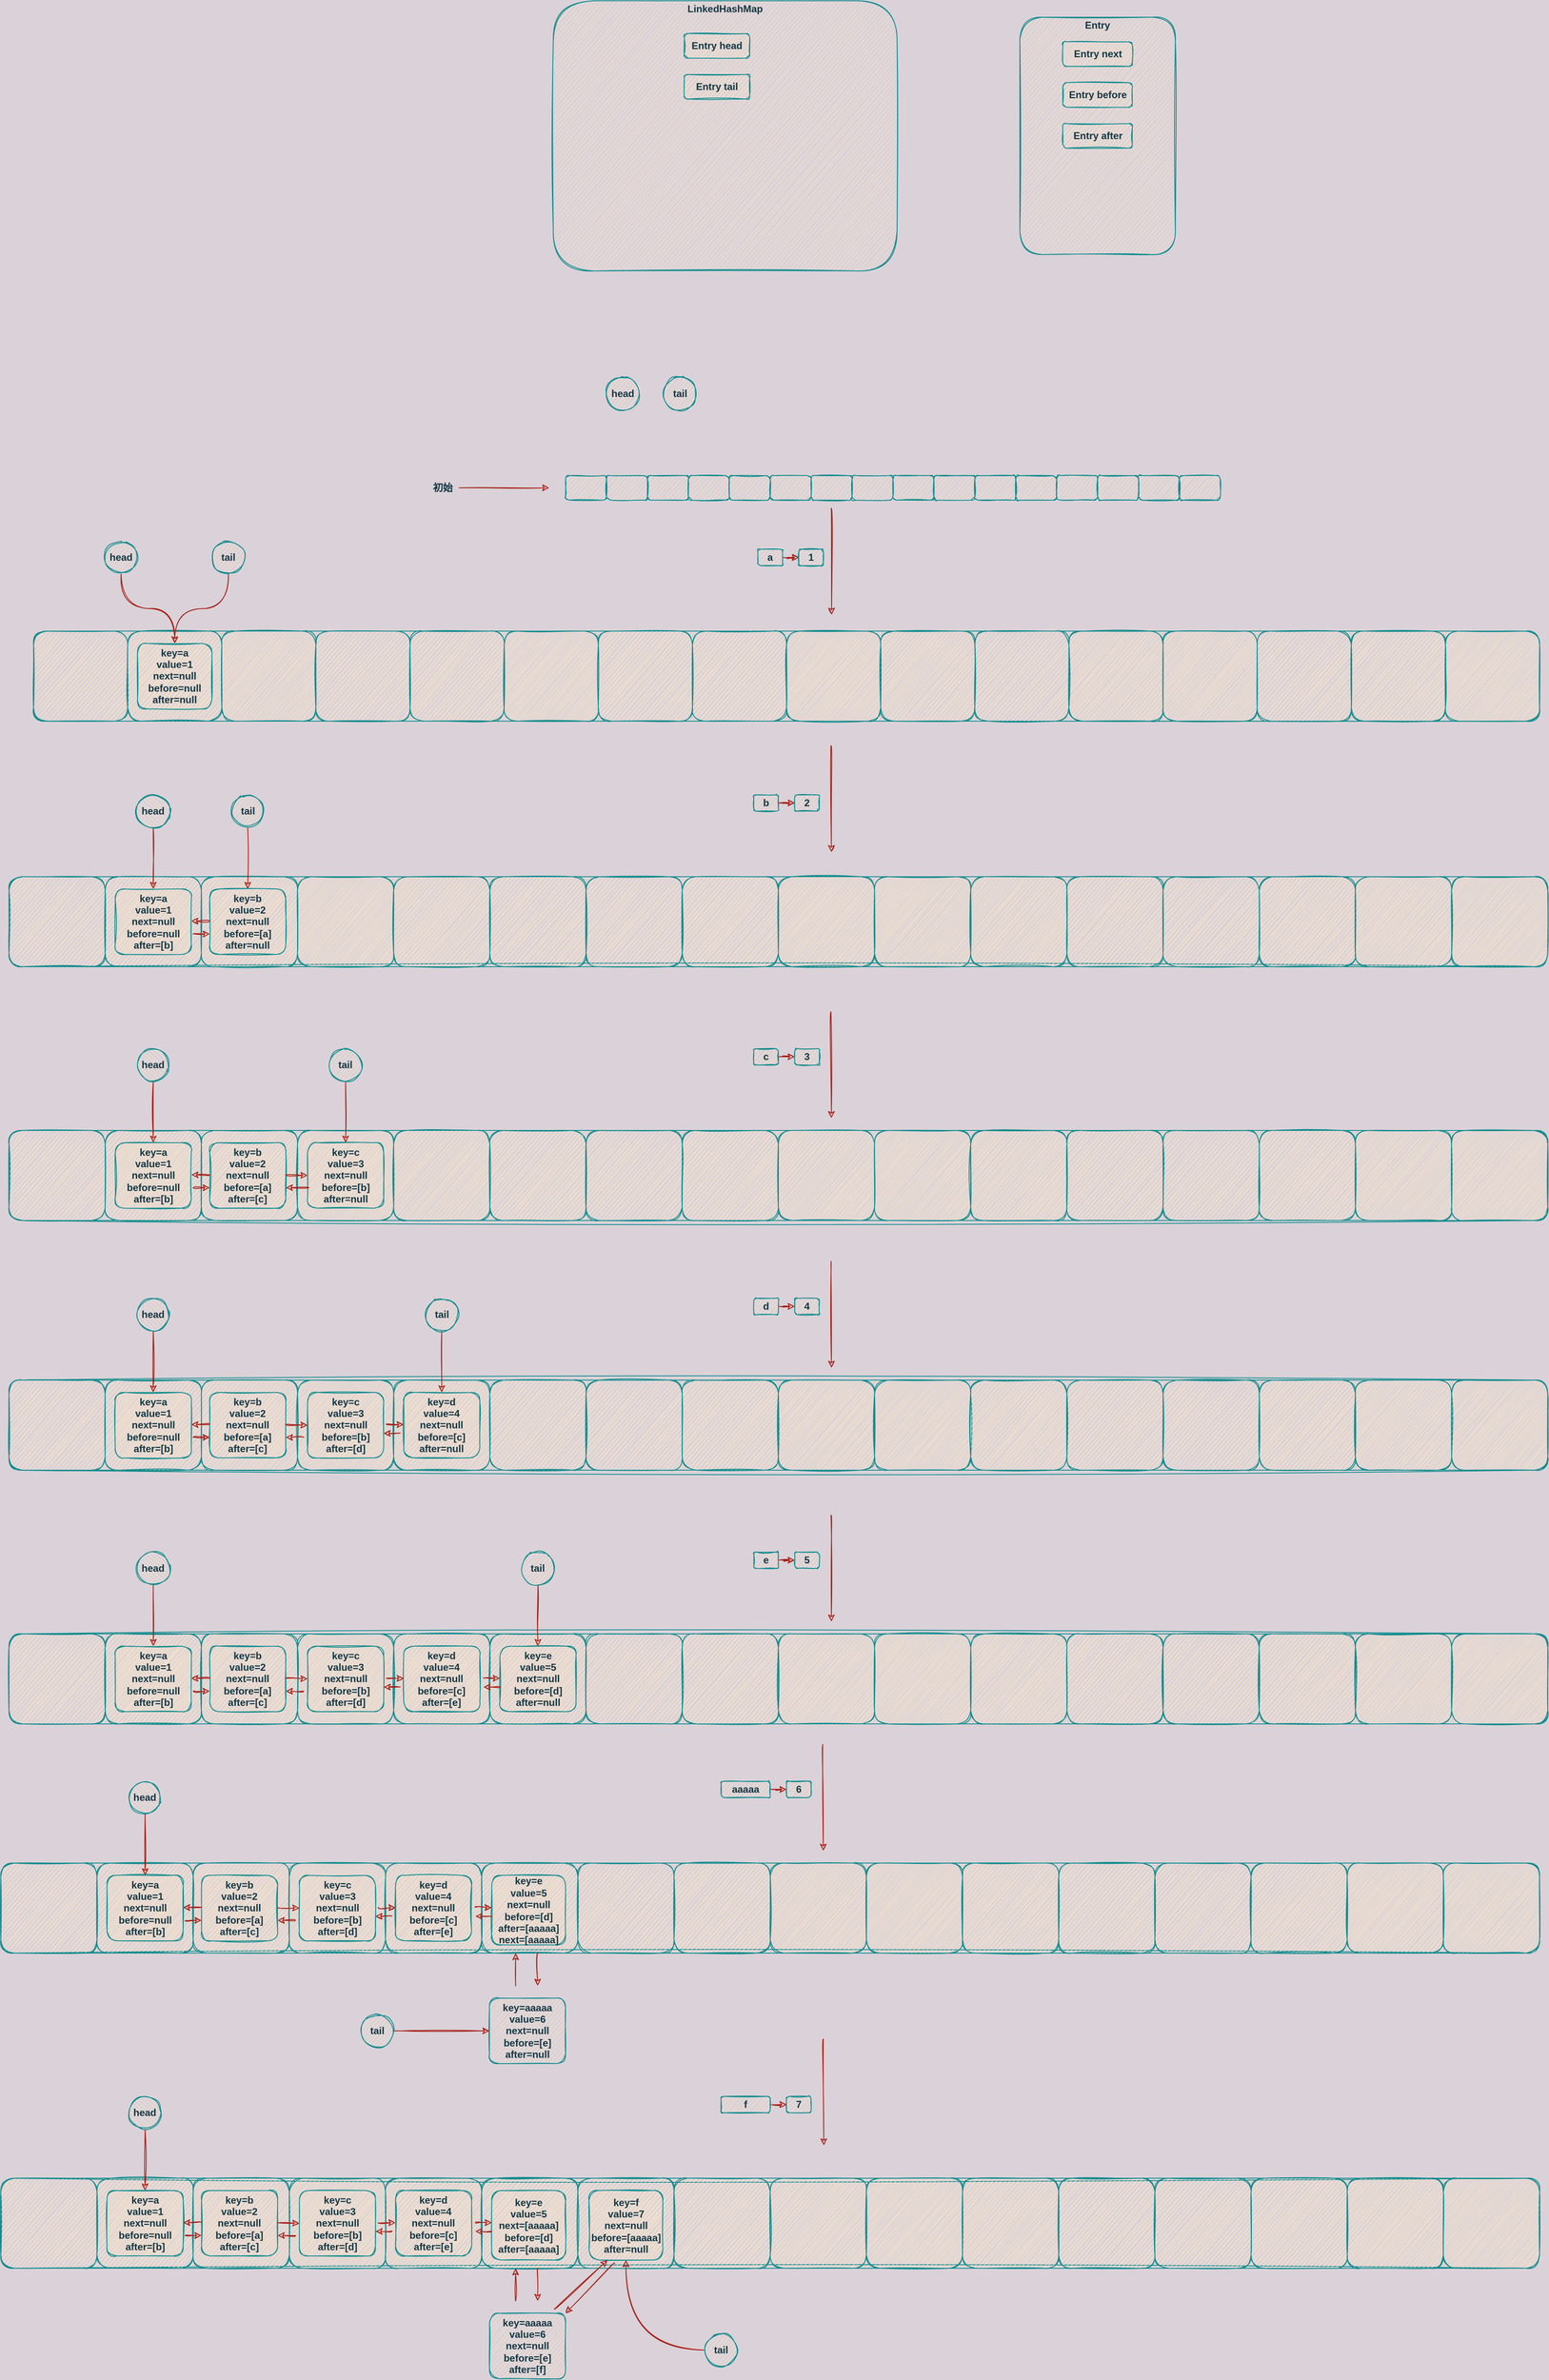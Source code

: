 <mxfile version="13.7.3" type="device"><diagram id="lWfeIN9Fn6dsat3BL9YD" name="Page-1"><mxGraphModel dx="2250" dy="1597" grid="1" gridSize="10" guides="1" tooltips="1" connect="1" arrows="1" fold="1" page="1" pageScale="1" pageWidth="850" pageHeight="1100" background="#DAD2D8" math="0" shadow="0"><root><mxCell id="0"/><mxCell id="1" parent="0"/><mxCell id="FWJHFLqCeeytE9wbFL00-1" value="" style="whiteSpace=wrap;html=1;fillColor=#FAE5C7;strokeColor=#0F8B8D;fontColor=#143642;rounded=1;sketch=1;fontStyle=1" parent="1" vertex="1"><mxGeometry x="45" y="-100" width="420" height="330" as="geometry"/></mxCell><mxCell id="FWJHFLqCeeytE9wbFL00-2" value="LinkedHashMap" style="text;html=1;strokeColor=none;fillColor=none;align=center;verticalAlign=middle;whiteSpace=wrap;fontColor=#143642;rounded=1;sketch=1;fontStyle=1" parent="1" vertex="1"><mxGeometry x="205" y="-100" width="100" height="20" as="geometry"/></mxCell><mxCell id="FWJHFLqCeeytE9wbFL00-3" value="Entry head" style="whiteSpace=wrap;html=1;fillColor=#FAE5C7;strokeColor=#0F8B8D;fontColor=#143642;rounded=1;sketch=1;fontStyle=1" parent="1" vertex="1"><mxGeometry x="205" y="-60" width="80" height="30" as="geometry"/></mxCell><mxCell id="FWJHFLqCeeytE9wbFL00-4" value="Entry tail" style="whiteSpace=wrap;html=1;fillColor=#FAE5C7;strokeColor=#0F8B8D;fontColor=#143642;rounded=1;sketch=1;fontStyle=1" parent="1" vertex="1"><mxGeometry x="205" y="-10" width="80" height="30" as="geometry"/></mxCell><mxCell id="Tsh5M1XASIqShUnmPHXd-1" value="" style="whiteSpace=wrap;html=1;strokeColor=#0F8B8D;fillColor=#FAE5C7;fontColor=#143642;rounded=1;sketch=1;fontStyle=1" vertex="1" parent="1"><mxGeometry x="615" y="-80" width="190" height="290" as="geometry"/></mxCell><mxCell id="Tsh5M1XASIqShUnmPHXd-2" value="Entry" style="text;html=1;strokeColor=none;fillColor=none;align=center;verticalAlign=middle;whiteSpace=wrap;fontColor=#143642;rounded=1;sketch=1;fontStyle=1" vertex="1" parent="1"><mxGeometry x="690" y="-80" width="40" height="20" as="geometry"/></mxCell><mxCell id="Tsh5M1XASIqShUnmPHXd-7" value="Entry before" style="whiteSpace=wrap;html=1;strokeColor=#0F8B8D;fillColor=#FAE5C7;fontColor=#143642;rounded=1;sketch=1;fontStyle=1" vertex="1" parent="1"><mxGeometry x="667.5" width="85" height="30" as="geometry"/></mxCell><mxCell id="Tsh5M1XASIqShUnmPHXd-8" value="Entry after" style="whiteSpace=wrap;html=1;strokeColor=#0F8B8D;fillColor=#FAE5C7;fontColor=#143642;rounded=1;sketch=1;fontStyle=1" vertex="1" parent="1"><mxGeometry x="667.5" y="50" width="85" height="30" as="geometry"/></mxCell><mxCell id="Tsh5M1XASIqShUnmPHXd-11" value="" style="whiteSpace=wrap;html=1;strokeColor=#0F8B8D;fillColor=#FAE5C7;fontColor=#143642;rounded=1;sketch=1;fontStyle=1" vertex="1" parent="1"><mxGeometry x="60" y="480" width="50" height="30" as="geometry"/></mxCell><mxCell id="Tsh5M1XASIqShUnmPHXd-13" value="" style="whiteSpace=wrap;html=1;strokeColor=#0F8B8D;fillColor=#FAE5C7;fontColor=#143642;rounded=1;sketch=1;fontStyle=1" vertex="1" parent="1"><mxGeometry x="110" y="480" width="50" height="30" as="geometry"/></mxCell><mxCell id="Tsh5M1XASIqShUnmPHXd-14" value="" style="whiteSpace=wrap;html=1;strokeColor=#0F8B8D;fillColor=#FAE5C7;fontColor=#143642;rounded=1;sketch=1;fontStyle=1" vertex="1" parent="1"><mxGeometry x="160" y="480" width="50" height="30" as="geometry"/></mxCell><mxCell id="Tsh5M1XASIqShUnmPHXd-15" value="" style="whiteSpace=wrap;html=1;strokeColor=#0F8B8D;fillColor=#FAE5C7;fontColor=#143642;rounded=1;sketch=1;fontStyle=1" vertex="1" parent="1"><mxGeometry x="210" y="480" width="50" height="30" as="geometry"/></mxCell><mxCell id="Tsh5M1XASIqShUnmPHXd-16" value="" style="whiteSpace=wrap;html=1;strokeColor=#0F8B8D;fillColor=#FAE5C7;fontColor=#143642;rounded=1;sketch=1;fontStyle=1" vertex="1" parent="1"><mxGeometry x="260" y="480" width="50" height="30" as="geometry"/></mxCell><mxCell id="Tsh5M1XASIqShUnmPHXd-18" value="" style="whiteSpace=wrap;html=1;strokeColor=#0F8B8D;fillColor=#FAE5C7;fontColor=#143642;rounded=1;sketch=1;fontStyle=1" vertex="1" parent="1"><mxGeometry x="310" y="480" width="50" height="30" as="geometry"/></mxCell><mxCell id="Tsh5M1XASIqShUnmPHXd-19" value="" style="whiteSpace=wrap;html=1;strokeColor=#0F8B8D;fillColor=#FAE5C7;fontColor=#143642;rounded=1;sketch=1;fontStyle=1" vertex="1" parent="1"><mxGeometry x="360" y="480" width="50" height="30" as="geometry"/></mxCell><mxCell id="Tsh5M1XASIqShUnmPHXd-20" value="" style="whiteSpace=wrap;html=1;strokeColor=#0F8B8D;fillColor=#FAE5C7;fontColor=#143642;rounded=1;sketch=1;fontStyle=1" vertex="1" parent="1"><mxGeometry x="410" y="480" width="50" height="30" as="geometry"/></mxCell><mxCell id="Tsh5M1XASIqShUnmPHXd-21" value="" style="whiteSpace=wrap;html=1;strokeColor=#0F8B8D;fillColor=#FAE5C7;fontColor=#143642;rounded=1;sketch=1;fontStyle=1" vertex="1" parent="1"><mxGeometry x="460" y="480" width="50" height="30" as="geometry"/></mxCell><mxCell id="Tsh5M1XASIqShUnmPHXd-22" value="" style="whiteSpace=wrap;html=1;strokeColor=#0F8B8D;fillColor=#FAE5C7;fontColor=#143642;rounded=1;sketch=1;fontStyle=1" vertex="1" parent="1"><mxGeometry x="510" y="480" width="50" height="30" as="geometry"/></mxCell><mxCell id="Tsh5M1XASIqShUnmPHXd-23" value="" style="whiteSpace=wrap;html=1;strokeColor=#0F8B8D;fillColor=#FAE5C7;fontColor=#143642;rounded=1;sketch=1;fontStyle=1" vertex="1" parent="1"><mxGeometry x="560" y="480" width="50" height="30" as="geometry"/></mxCell><mxCell id="Tsh5M1XASIqShUnmPHXd-24" value="" style="whiteSpace=wrap;html=1;strokeColor=#0F8B8D;fillColor=#FAE5C7;fontColor=#143642;rounded=1;sketch=1;fontStyle=1" vertex="1" parent="1"><mxGeometry x="610" y="480" width="50" height="30" as="geometry"/></mxCell><mxCell id="Tsh5M1XASIqShUnmPHXd-25" value="" style="whiteSpace=wrap;html=1;strokeColor=#0F8B8D;fillColor=#FAE5C7;fontColor=#143642;rounded=1;sketch=1;fontStyle=1" vertex="1" parent="1"><mxGeometry x="660" y="480" width="50" height="30" as="geometry"/></mxCell><mxCell id="Tsh5M1XASIqShUnmPHXd-26" value="" style="whiteSpace=wrap;html=1;strokeColor=#0F8B8D;fillColor=#FAE5C7;fontColor=#143642;rounded=1;sketch=1;fontStyle=1" vertex="1" parent="1"><mxGeometry x="710" y="480" width="50" height="30" as="geometry"/></mxCell><mxCell id="Tsh5M1XASIqShUnmPHXd-27" value="" style="whiteSpace=wrap;html=1;strokeColor=#0F8B8D;fillColor=#FAE5C7;fontColor=#143642;rounded=1;sketch=1;fontStyle=1" vertex="1" parent="1"><mxGeometry x="760" y="480" width="50" height="30" as="geometry"/></mxCell><mxCell id="Tsh5M1XASIqShUnmPHXd-28" value="" style="whiteSpace=wrap;html=1;strokeColor=#0F8B8D;fillColor=#FAE5C7;fontColor=#143642;rounded=1;sketch=1;fontStyle=1" vertex="1" parent="1"><mxGeometry x="810" y="480" width="50" height="30" as="geometry"/></mxCell><mxCell id="Tsh5M1XASIqShUnmPHXd-30" style="edgeStyle=orthogonalEdgeStyle;orthogonalLoop=1;jettySize=auto;html=1;strokeColor=#A8201A;fillColor=#FAE5C7;fontColor=#143642;labelBackgroundColor=#DAD2D8;sketch=1;curved=1;fontStyle=1" edge="1" parent="1" source="Tsh5M1XASIqShUnmPHXd-29"><mxGeometry relative="1" as="geometry"><mxPoint x="40" y="495" as="targetPoint"/></mxGeometry></mxCell><mxCell id="Tsh5M1XASIqShUnmPHXd-29" value="初始" style="text;html=1;strokeColor=none;fillColor=none;align=center;verticalAlign=middle;whiteSpace=wrap;fontColor=#143642;rounded=1;sketch=1;fontStyle=1" vertex="1" parent="1"><mxGeometry x="-110" y="485" width="40" height="20" as="geometry"/></mxCell><mxCell id="Tsh5M1XASIqShUnmPHXd-32" value="" style="endArrow=classic;html=1;strokeColor=#A8201A;fillColor=#FAE5C7;fontColor=#143642;labelBackgroundColor=#DAD2D8;sketch=1;curved=1;fontStyle=1" edge="1" parent="1"><mxGeometry width="50" height="50" relative="1" as="geometry"><mxPoint x="384.5" y="520" as="sourcePoint"/><mxPoint x="385" y="650" as="targetPoint"/></mxGeometry></mxCell><mxCell id="Tsh5M1XASIqShUnmPHXd-36" value="" style="edgeStyle=orthogonalEdgeStyle;orthogonalLoop=1;jettySize=auto;html=1;strokeColor=#A8201A;fillColor=#FAE5C7;fontColor=#143642;labelBackgroundColor=#DAD2D8;sketch=1;curved=1;fontStyle=1" edge="1" parent="1" source="Tsh5M1XASIqShUnmPHXd-34" target="Tsh5M1XASIqShUnmPHXd-35"><mxGeometry relative="1" as="geometry"/></mxCell><mxCell id="Tsh5M1XASIqShUnmPHXd-34" value="a" style="whiteSpace=wrap;html=1;strokeColor=#0F8B8D;fillColor=#FAE5C7;fontColor=#143642;rounded=1;sketch=1;fontStyle=1" vertex="1" parent="1"><mxGeometry x="295" y="570" width="30" height="20" as="geometry"/></mxCell><mxCell id="Tsh5M1XASIqShUnmPHXd-35" value="1" style="whiteSpace=wrap;html=1;strokeColor=#0F8B8D;fillColor=#FAE5C7;fontColor=#143642;rounded=1;sketch=1;fontStyle=1" vertex="1" parent="1"><mxGeometry x="345" y="570" width="30" height="20" as="geometry"/></mxCell><mxCell id="Tsh5M1XASIqShUnmPHXd-53" value="" style="group;fillColor=#FAE5C7;strokeColor=#0F8B8D;fontColor=#143642;rounded=1;sketch=1;fontStyle=1" vertex="1" connectable="0" parent="1"><mxGeometry x="-590" y="670" width="1840" height="110" as="geometry"/></mxCell><mxCell id="Tsh5M1XASIqShUnmPHXd-37" value="" style="whiteSpace=wrap;html=1;strokeColor=#0F8B8D;fillColor=#FAE5C7;fontColor=#143642;rounded=1;sketch=1;fontStyle=1" vertex="1" parent="Tsh5M1XASIqShUnmPHXd-53"><mxGeometry width="115.0" height="110" as="geometry"/></mxCell><mxCell id="Tsh5M1XASIqShUnmPHXd-38" value="" style="whiteSpace=wrap;html=1;strokeColor=#0F8B8D;fillColor=#FAE5C7;fontColor=#143642;rounded=1;sketch=1;fontStyle=1" vertex="1" parent="Tsh5M1XASIqShUnmPHXd-53"><mxGeometry x="115.0" width="115.0" height="110" as="geometry"/></mxCell><mxCell id="Tsh5M1XASIqShUnmPHXd-39" value="" style="whiteSpace=wrap;html=1;strokeColor=#0F8B8D;fillColor=#FAE5C7;fontColor=#143642;rounded=1;sketch=1;fontStyle=1" vertex="1" parent="Tsh5M1XASIqShUnmPHXd-53"><mxGeometry x="230.0" width="115.0" height="110" as="geometry"/></mxCell><mxCell id="Tsh5M1XASIqShUnmPHXd-40" value="" style="whiteSpace=wrap;html=1;strokeColor=#0F8B8D;fillColor=#FAE5C7;fontColor=#143642;rounded=1;sketch=1;fontStyle=1" vertex="1" parent="Tsh5M1XASIqShUnmPHXd-53"><mxGeometry x="345.0" width="115.0" height="110" as="geometry"/></mxCell><mxCell id="Tsh5M1XASIqShUnmPHXd-41" value="" style="whiteSpace=wrap;html=1;strokeColor=#0F8B8D;fillColor=#FAE5C7;fontColor=#143642;rounded=1;sketch=1;fontStyle=1" vertex="1" parent="Tsh5M1XASIqShUnmPHXd-53"><mxGeometry x="460.0" width="115.0" height="110" as="geometry"/></mxCell><mxCell id="Tsh5M1XASIqShUnmPHXd-42" value="" style="whiteSpace=wrap;html=1;strokeColor=#0F8B8D;fillColor=#FAE5C7;fontColor=#143642;rounded=1;sketch=1;fontStyle=1" vertex="1" parent="Tsh5M1XASIqShUnmPHXd-53"><mxGeometry x="575.0" width="115.0" height="110" as="geometry"/></mxCell><mxCell id="Tsh5M1XASIqShUnmPHXd-43" value="" style="whiteSpace=wrap;html=1;strokeColor=#0F8B8D;fillColor=#FAE5C7;fontColor=#143642;rounded=1;sketch=1;fontStyle=1" vertex="1" parent="Tsh5M1XASIqShUnmPHXd-53"><mxGeometry x="690.0" width="115.0" height="110" as="geometry"/></mxCell><mxCell id="Tsh5M1XASIqShUnmPHXd-44" value="" style="whiteSpace=wrap;html=1;strokeColor=#0F8B8D;fillColor=#FAE5C7;fontColor=#143642;rounded=1;sketch=1;fontStyle=1" vertex="1" parent="Tsh5M1XASIqShUnmPHXd-53"><mxGeometry x="805" width="115.0" height="110" as="geometry"/></mxCell><mxCell id="Tsh5M1XASIqShUnmPHXd-45" value="" style="whiteSpace=wrap;html=1;strokeColor=#0F8B8D;fillColor=#FAE5C7;fontColor=#143642;rounded=1;sketch=1;fontStyle=1" vertex="1" parent="Tsh5M1XASIqShUnmPHXd-53"><mxGeometry x="920.0" width="115.0" height="110" as="geometry"/></mxCell><mxCell id="Tsh5M1XASIqShUnmPHXd-46" value="" style="whiteSpace=wrap;html=1;strokeColor=#0F8B8D;fillColor=#FAE5C7;fontColor=#143642;rounded=1;sketch=1;fontStyle=1" vertex="1" parent="Tsh5M1XASIqShUnmPHXd-53"><mxGeometry x="1035.0" width="115.0" height="110" as="geometry"/></mxCell><mxCell id="Tsh5M1XASIqShUnmPHXd-47" value="" style="whiteSpace=wrap;html=1;strokeColor=#0F8B8D;fillColor=#FAE5C7;fontColor=#143642;rounded=1;sketch=1;fontStyle=1" vertex="1" parent="Tsh5M1XASIqShUnmPHXd-53"><mxGeometry x="1150.0" width="115.0" height="110" as="geometry"/></mxCell><mxCell id="Tsh5M1XASIqShUnmPHXd-48" value="" style="whiteSpace=wrap;html=1;strokeColor=#0F8B8D;fillColor=#FAE5C7;fontColor=#143642;rounded=1;sketch=1;fontStyle=1" vertex="1" parent="Tsh5M1XASIqShUnmPHXd-53"><mxGeometry x="1265.0" width="115.0" height="110" as="geometry"/></mxCell><mxCell id="Tsh5M1XASIqShUnmPHXd-49" value="" style="whiteSpace=wrap;html=1;strokeColor=#0F8B8D;fillColor=#FAE5C7;fontColor=#143642;rounded=1;sketch=1;fontStyle=1" vertex="1" parent="Tsh5M1XASIqShUnmPHXd-53"><mxGeometry x="1380.0" width="115.0" height="110" as="geometry"/></mxCell><mxCell id="Tsh5M1XASIqShUnmPHXd-50" value="" style="whiteSpace=wrap;html=1;strokeColor=#0F8B8D;fillColor=#FAE5C7;fontColor=#143642;rounded=1;sketch=1;fontStyle=1" vertex="1" parent="Tsh5M1XASIqShUnmPHXd-53"><mxGeometry x="1495.0" width="115.0" height="110" as="geometry"/></mxCell><mxCell id="Tsh5M1XASIqShUnmPHXd-51" value="" style="whiteSpace=wrap;html=1;strokeColor=#0F8B8D;fillColor=#FAE5C7;fontColor=#143642;rounded=1;sketch=1;fontStyle=1" vertex="1" parent="Tsh5M1XASIqShUnmPHXd-53"><mxGeometry x="1610" width="115.0" height="110" as="geometry"/></mxCell><mxCell id="Tsh5M1XASIqShUnmPHXd-52" value="" style="whiteSpace=wrap;html=1;strokeColor=#0F8B8D;fillColor=#FAE5C7;fontColor=#143642;rounded=1;sketch=1;fontStyle=1" vertex="1" parent="Tsh5M1XASIqShUnmPHXd-53"><mxGeometry x="1725.0" width="115.0" height="110" as="geometry"/></mxCell><mxCell id="Tsh5M1XASIqShUnmPHXd-72" value="key=a&lt;br&gt;value=1&lt;br&gt;next=null&lt;br&gt;before=null&lt;br&gt;after=null" style="whiteSpace=wrap;html=1;strokeColor=#0F8B8D;fillColor=#FAE5C7;align=center;fontColor=#143642;rounded=1;sketch=1;fontStyle=1" vertex="1" parent="Tsh5M1XASIqShUnmPHXd-53"><mxGeometry x="127" y="15" width="91" height="80" as="geometry"/></mxCell><mxCell id="Tsh5M1XASIqShUnmPHXd-54" value="head" style="ellipse;whiteSpace=wrap;html=1;aspect=fixed;strokeColor=#0F8B8D;fillColor=#FAE5C7;fontColor=#143642;rounded=1;sketch=1;fontStyle=1" vertex="1" parent="1"><mxGeometry x="110" y="360" width="40" height="40" as="geometry"/></mxCell><mxCell id="Tsh5M1XASIqShUnmPHXd-71" value="tail" style="ellipse;whiteSpace=wrap;html=1;aspect=fixed;strokeColor=#0F8B8D;fillColor=#FAE5C7;fontColor=#143642;rounded=1;sketch=1;fontStyle=1" vertex="1" parent="1"><mxGeometry x="180" y="360" width="40" height="40" as="geometry"/></mxCell><mxCell id="Tsh5M1XASIqShUnmPHXd-75" style="edgeStyle=orthogonalEdgeStyle;orthogonalLoop=1;jettySize=auto;html=1;entryX=0.5;entryY=0;entryDx=0;entryDy=0;strokeColor=#A8201A;fillColor=#FAE5C7;fontColor=#143642;labelBackgroundColor=#DAD2D8;sketch=1;curved=1;fontStyle=1" edge="1" parent="1" source="Tsh5M1XASIqShUnmPHXd-73" target="Tsh5M1XASIqShUnmPHXd-72"><mxGeometry relative="1" as="geometry"/></mxCell><mxCell id="Tsh5M1XASIqShUnmPHXd-73" value="head" style="ellipse;whiteSpace=wrap;html=1;aspect=fixed;strokeColor=#0F8B8D;fillColor=#FAE5C7;fontColor=#143642;rounded=1;sketch=1;fontStyle=1" vertex="1" parent="1"><mxGeometry x="-503" y="560" width="40" height="40" as="geometry"/></mxCell><mxCell id="Tsh5M1XASIqShUnmPHXd-76" style="edgeStyle=orthogonalEdgeStyle;orthogonalLoop=1;jettySize=auto;html=1;entryX=0.5;entryY=0;entryDx=0;entryDy=0;strokeColor=#A8201A;fillColor=#FAE5C7;fontColor=#143642;labelBackgroundColor=#DAD2D8;sketch=1;curved=1;fontStyle=1" edge="1" parent="1" source="Tsh5M1XASIqShUnmPHXd-74" target="Tsh5M1XASIqShUnmPHXd-72"><mxGeometry relative="1" as="geometry"/></mxCell><mxCell id="Tsh5M1XASIqShUnmPHXd-74" value="tail" style="ellipse;whiteSpace=wrap;html=1;aspect=fixed;strokeColor=#0F8B8D;fillColor=#FAE5C7;fontColor=#143642;rounded=1;sketch=1;fontStyle=1" vertex="1" parent="1"><mxGeometry x="-372" y="560" width="40" height="40" as="geometry"/></mxCell><mxCell id="Tsh5M1XASIqShUnmPHXd-79" value="" style="edgeStyle=orthogonalEdgeStyle;orthogonalLoop=1;jettySize=auto;html=1;strokeColor=#A8201A;fillColor=#FAE5C7;fontColor=#143642;labelBackgroundColor=#DAD2D8;sketch=1;curved=1;fontStyle=1" edge="1" parent="1" source="Tsh5M1XASIqShUnmPHXd-80" target="Tsh5M1XASIqShUnmPHXd-81"><mxGeometry relative="1" as="geometry"/></mxCell><mxCell id="Tsh5M1XASIqShUnmPHXd-80" value="b" style="whiteSpace=wrap;html=1;strokeColor=#0F8B8D;fillColor=#FAE5C7;fontColor=#143642;rounded=1;sketch=1;fontStyle=1" vertex="1" parent="1"><mxGeometry x="290" y="870" width="30" height="20" as="geometry"/></mxCell><mxCell id="Tsh5M1XASIqShUnmPHXd-81" value="2" style="whiteSpace=wrap;html=1;strokeColor=#0F8B8D;fillColor=#FAE5C7;fontColor=#143642;rounded=1;sketch=1;fontStyle=1" vertex="1" parent="1"><mxGeometry x="340" y="870" width="30" height="20" as="geometry"/></mxCell><mxCell id="Tsh5M1XASIqShUnmPHXd-82" value="" style="group;fillColor=#FAE5C7;strokeColor=#0F8B8D;fontColor=#143642;rounded=1;sketch=1;fontStyle=1" vertex="1" connectable="0" parent="1"><mxGeometry x="-620" y="970" width="1880" height="110" as="geometry"/></mxCell><mxCell id="Tsh5M1XASIqShUnmPHXd-83" value="" style="whiteSpace=wrap;html=1;strokeColor=#0F8B8D;fillColor=#FAE5C7;fontColor=#143642;rounded=1;sketch=1;fontStyle=1" vertex="1" parent="Tsh5M1XASIqShUnmPHXd-82"><mxGeometry width="117.5" height="110" as="geometry"/></mxCell><mxCell id="Tsh5M1XASIqShUnmPHXd-84" value="" style="whiteSpace=wrap;html=1;strokeColor=#0F8B8D;fillColor=#FAE5C7;fontColor=#143642;rounded=1;sketch=1;fontStyle=1" vertex="1" parent="Tsh5M1XASIqShUnmPHXd-82"><mxGeometry x="117.5" width="117.5" height="110" as="geometry"/></mxCell><mxCell id="Tsh5M1XASIqShUnmPHXd-85" value="" style="whiteSpace=wrap;html=1;strokeColor=#0F8B8D;fillColor=#FAE5C7;fontColor=#143642;rounded=1;sketch=1;fontStyle=1" vertex="1" parent="Tsh5M1XASIqShUnmPHXd-82"><mxGeometry x="235" width="117.5" height="110" as="geometry"/></mxCell><mxCell id="Tsh5M1XASIqShUnmPHXd-86" value="" style="whiteSpace=wrap;html=1;strokeColor=#0F8B8D;fillColor=#FAE5C7;fontColor=#143642;rounded=1;sketch=1;fontStyle=1" vertex="1" parent="Tsh5M1XASIqShUnmPHXd-82"><mxGeometry x="352.5" width="117.5" height="110" as="geometry"/></mxCell><mxCell id="Tsh5M1XASIqShUnmPHXd-87" value="" style="whiteSpace=wrap;html=1;strokeColor=#0F8B8D;fillColor=#FAE5C7;fontColor=#143642;rounded=1;sketch=1;fontStyle=1" vertex="1" parent="Tsh5M1XASIqShUnmPHXd-82"><mxGeometry x="470" width="117.5" height="110" as="geometry"/></mxCell><mxCell id="Tsh5M1XASIqShUnmPHXd-88" value="" style="whiteSpace=wrap;html=1;strokeColor=#0F8B8D;fillColor=#FAE5C7;fontColor=#143642;rounded=1;sketch=1;fontStyle=1" vertex="1" parent="Tsh5M1XASIqShUnmPHXd-82"><mxGeometry x="587.5" width="117.5" height="110" as="geometry"/></mxCell><mxCell id="Tsh5M1XASIqShUnmPHXd-89" value="" style="whiteSpace=wrap;html=1;strokeColor=#0F8B8D;fillColor=#FAE5C7;fontColor=#143642;rounded=1;sketch=1;fontStyle=1" vertex="1" parent="Tsh5M1XASIqShUnmPHXd-82"><mxGeometry x="705.0" width="117.5" height="110" as="geometry"/></mxCell><mxCell id="Tsh5M1XASIqShUnmPHXd-90" value="" style="whiteSpace=wrap;html=1;strokeColor=#0F8B8D;fillColor=#FAE5C7;fontColor=#143642;rounded=1;sketch=1;fontStyle=1" vertex="1" parent="Tsh5M1XASIqShUnmPHXd-82"><mxGeometry x="822.5" width="117.5" height="110" as="geometry"/></mxCell><mxCell id="Tsh5M1XASIqShUnmPHXd-91" value="" style="whiteSpace=wrap;html=1;strokeColor=#0F8B8D;fillColor=#FAE5C7;fontColor=#143642;rounded=1;sketch=1;fontStyle=1" vertex="1" parent="Tsh5M1XASIqShUnmPHXd-82"><mxGeometry x="940" width="117.5" height="110" as="geometry"/></mxCell><mxCell id="Tsh5M1XASIqShUnmPHXd-92" value="" style="whiteSpace=wrap;html=1;strokeColor=#0F8B8D;fillColor=#FAE5C7;fontColor=#143642;rounded=1;sketch=1;fontStyle=1" vertex="1" parent="Tsh5M1XASIqShUnmPHXd-82"><mxGeometry x="1057.5" width="117.5" height="110" as="geometry"/></mxCell><mxCell id="Tsh5M1XASIqShUnmPHXd-93" value="" style="whiteSpace=wrap;html=1;strokeColor=#0F8B8D;fillColor=#FAE5C7;fontColor=#143642;rounded=1;sketch=1;fontStyle=1" vertex="1" parent="Tsh5M1XASIqShUnmPHXd-82"><mxGeometry x="1175.0" width="117.5" height="110" as="geometry"/></mxCell><mxCell id="Tsh5M1XASIqShUnmPHXd-94" value="" style="whiteSpace=wrap;html=1;strokeColor=#0F8B8D;fillColor=#FAE5C7;fontColor=#143642;rounded=1;sketch=1;fontStyle=1" vertex="1" parent="Tsh5M1XASIqShUnmPHXd-82"><mxGeometry x="1292.5" width="117.5" height="110" as="geometry"/></mxCell><mxCell id="Tsh5M1XASIqShUnmPHXd-95" value="" style="whiteSpace=wrap;html=1;strokeColor=#0F8B8D;fillColor=#FAE5C7;fontColor=#143642;rounded=1;sketch=1;fontStyle=1" vertex="1" parent="Tsh5M1XASIqShUnmPHXd-82"><mxGeometry x="1410.0" width="117.5" height="110" as="geometry"/></mxCell><mxCell id="Tsh5M1XASIqShUnmPHXd-96" value="" style="whiteSpace=wrap;html=1;strokeColor=#0F8B8D;fillColor=#FAE5C7;fontColor=#143642;rounded=1;sketch=1;fontStyle=1" vertex="1" parent="Tsh5M1XASIqShUnmPHXd-82"><mxGeometry x="1527.5" width="117.5" height="110" as="geometry"/></mxCell><mxCell id="Tsh5M1XASIqShUnmPHXd-97" value="" style="whiteSpace=wrap;html=1;strokeColor=#0F8B8D;fillColor=#FAE5C7;fontColor=#143642;rounded=1;sketch=1;fontStyle=1" vertex="1" parent="Tsh5M1XASIqShUnmPHXd-82"><mxGeometry x="1645.0" width="117.5" height="110" as="geometry"/></mxCell><mxCell id="Tsh5M1XASIqShUnmPHXd-98" value="" style="whiteSpace=wrap;html=1;strokeColor=#0F8B8D;fillColor=#FAE5C7;fontColor=#143642;rounded=1;sketch=1;fontStyle=1" vertex="1" parent="Tsh5M1XASIqShUnmPHXd-82"><mxGeometry x="1762.5" width="117.5" height="110" as="geometry"/></mxCell><mxCell id="Tsh5M1XASIqShUnmPHXd-99" value="key=a&lt;br&gt;value=1&lt;br&gt;next=null&lt;br&gt;before=null&lt;br&gt;after=[b]" style="whiteSpace=wrap;html=1;strokeColor=#0F8B8D;fillColor=#FAE5C7;align=center;fontColor=#143642;rounded=1;sketch=1;fontStyle=1" vertex="1" parent="Tsh5M1XASIqShUnmPHXd-82"><mxGeometry x="129.761" y="15" width="92.978" height="80" as="geometry"/></mxCell><mxCell id="Tsh5M1XASIqShUnmPHXd-105" value="key=b&lt;br&gt;value=2&lt;br&gt;next=null&lt;br&gt;before=[a]&lt;br&gt;after=null" style="whiteSpace=wrap;html=1;strokeColor=#0F8B8D;fillColor=#FAE5C7;align=center;fontColor=#143642;rounded=1;sketch=1;fontStyle=1" vertex="1" parent="Tsh5M1XASIqShUnmPHXd-82"><mxGeometry x="245.217" y="15" width="92.978" height="80" as="geometry"/></mxCell><mxCell id="Tsh5M1XASIqShUnmPHXd-106" value="" style="endArrow=classic;html=1;fillColor=#FAE5C7;fontColor=#143642;strokeColor=#A8201A;labelBackgroundColor=#DAD2D8;sketch=1;curved=1;fontStyle=1" edge="1" parent="Tsh5M1XASIqShUnmPHXd-82"><mxGeometry width="50" height="50" relative="1" as="geometry"><mxPoint x="245.217" y="54" as="sourcePoint"/><mxPoint x="222.739" y="54.33" as="targetPoint"/></mxGeometry></mxCell><mxCell id="Tsh5M1XASIqShUnmPHXd-107" value="" style="endArrow=classic;html=1;strokeColor=#A8201A;fillColor=#FAE5C7;fontColor=#143642;labelBackgroundColor=#DAD2D8;sketch=1;curved=1;fontStyle=1" edge="1" parent="Tsh5M1XASIqShUnmPHXd-82"><mxGeometry width="50" height="50" relative="1" as="geometry"><mxPoint x="225.22" y="70" as="sourcePoint"/><mxPoint x="245.22" y="70" as="targetPoint"/></mxGeometry></mxCell><mxCell id="Tsh5M1XASIqShUnmPHXd-100" style="edgeStyle=orthogonalEdgeStyle;orthogonalLoop=1;jettySize=auto;html=1;entryX=0.5;entryY=0;entryDx=0;entryDy=0;strokeColor=#A8201A;fillColor=#FAE5C7;fontColor=#143642;labelBackgroundColor=#DAD2D8;sketch=1;curved=1;fontStyle=1" edge="1" parent="1" source="Tsh5M1XASIqShUnmPHXd-101" target="Tsh5M1XASIqShUnmPHXd-99"><mxGeometry relative="1" as="geometry"/></mxCell><mxCell id="Tsh5M1XASIqShUnmPHXd-101" value="head" style="ellipse;whiteSpace=wrap;html=1;aspect=fixed;strokeColor=#0F8B8D;fillColor=#FAE5C7;fontColor=#143642;direction=south;rounded=1;sketch=1;fontStyle=1" vertex="1" parent="1"><mxGeometry x="-463.75" y="870" width="40" height="40" as="geometry"/></mxCell><mxCell id="Tsh5M1XASIqShUnmPHXd-102" style="edgeStyle=orthogonalEdgeStyle;orthogonalLoop=1;jettySize=auto;html=1;entryX=0.5;entryY=0;entryDx=0;entryDy=0;strokeColor=#A8201A;fillColor=#FAE5C7;fontColor=#143642;labelBackgroundColor=#DAD2D8;sketch=1;curved=1;fontStyle=1" edge="1" parent="1" source="Tsh5M1XASIqShUnmPHXd-103" target="Tsh5M1XASIqShUnmPHXd-105"><mxGeometry relative="1" as="geometry"/></mxCell><mxCell id="Tsh5M1XASIqShUnmPHXd-103" value="tail" style="ellipse;whiteSpace=wrap;html=1;aspect=fixed;strokeColor=#0F8B8D;fillColor=#FAE5C7;fontColor=#143642;rounded=1;sketch=1;fontStyle=1" vertex="1" parent="1"><mxGeometry x="-348.29" y="870" width="40" height="40" as="geometry"/></mxCell><mxCell id="Tsh5M1XASIqShUnmPHXd-104" value="" style="endArrow=classic;html=1;strokeColor=#A8201A;fillColor=#FAE5C7;fontColor=#143642;labelBackgroundColor=#DAD2D8;sketch=1;curved=1;fontStyle=1" edge="1" parent="1"><mxGeometry width="50" height="50" relative="1" as="geometry"><mxPoint x="384.33" y="810" as="sourcePoint"/><mxPoint x="384.83" y="940" as="targetPoint"/></mxGeometry></mxCell><mxCell id="Tsh5M1XASIqShUnmPHXd-109" value="" style="edgeStyle=orthogonalEdgeStyle;orthogonalLoop=1;jettySize=auto;html=1;strokeColor=#A8201A;fillColor=#FAE5C7;fontColor=#143642;labelBackgroundColor=#DAD2D8;sketch=1;curved=1;fontStyle=1" edge="1" parent="1" source="Tsh5M1XASIqShUnmPHXd-110" target="Tsh5M1XASIqShUnmPHXd-111"><mxGeometry relative="1" as="geometry"/></mxCell><mxCell id="Tsh5M1XASIqShUnmPHXd-110" value="c" style="whiteSpace=wrap;html=1;strokeColor=#0F8B8D;fillColor=#FAE5C7;fontColor=#143642;rounded=1;sketch=1;fontStyle=1" vertex="1" parent="1"><mxGeometry x="290" y="1180" width="30" height="20" as="geometry"/></mxCell><mxCell id="Tsh5M1XASIqShUnmPHXd-111" value="3" style="whiteSpace=wrap;html=1;strokeColor=#0F8B8D;fillColor=#FAE5C7;fontColor=#143642;rounded=1;sketch=1;fontStyle=1" vertex="1" parent="1"><mxGeometry x="340" y="1180" width="30" height="20" as="geometry"/></mxCell><mxCell id="Tsh5M1XASIqShUnmPHXd-112" value="" style="group;fillColor=#FAE5C7;strokeColor=#0F8B8D;fontColor=#143642;rounded=1;sketch=1;fontStyle=1" vertex="1" connectable="0" parent="1"><mxGeometry x="-620" y="1280" width="1880" height="110" as="geometry"/></mxCell><mxCell id="Tsh5M1XASIqShUnmPHXd-113" value="" style="whiteSpace=wrap;html=1;strokeColor=#0F8B8D;fillColor=#FAE5C7;fontColor=#143642;rounded=1;sketch=1;fontStyle=1" vertex="1" parent="Tsh5M1XASIqShUnmPHXd-112"><mxGeometry width="117.5" height="110" as="geometry"/></mxCell><mxCell id="Tsh5M1XASIqShUnmPHXd-114" value="" style="whiteSpace=wrap;html=1;strokeColor=#0F8B8D;fillColor=#FAE5C7;fontColor=#143642;rounded=1;sketch=1;fontStyle=1" vertex="1" parent="Tsh5M1XASIqShUnmPHXd-112"><mxGeometry x="117.5" width="117.5" height="110" as="geometry"/></mxCell><mxCell id="Tsh5M1XASIqShUnmPHXd-115" value="" style="whiteSpace=wrap;html=1;strokeColor=#0F8B8D;fillColor=#FAE5C7;fontColor=#143642;rounded=1;sketch=1;fontStyle=1" vertex="1" parent="Tsh5M1XASIqShUnmPHXd-112"><mxGeometry x="235" width="117.5" height="110" as="geometry"/></mxCell><mxCell id="Tsh5M1XASIqShUnmPHXd-116" value="" style="whiteSpace=wrap;html=1;strokeColor=#0F8B8D;fillColor=#FAE5C7;fontColor=#143642;rounded=1;sketch=1;fontStyle=1" vertex="1" parent="Tsh5M1XASIqShUnmPHXd-112"><mxGeometry x="352.5" width="117.5" height="110" as="geometry"/></mxCell><mxCell id="Tsh5M1XASIqShUnmPHXd-117" value="" style="whiteSpace=wrap;html=1;strokeColor=#0F8B8D;fillColor=#FAE5C7;fontColor=#143642;rounded=1;sketch=1;fontStyle=1" vertex="1" parent="Tsh5M1XASIqShUnmPHXd-112"><mxGeometry x="470" width="117.5" height="110" as="geometry"/></mxCell><mxCell id="Tsh5M1XASIqShUnmPHXd-118" value="" style="whiteSpace=wrap;html=1;strokeColor=#0F8B8D;fillColor=#FAE5C7;fontColor=#143642;rounded=1;sketch=1;fontStyle=1" vertex="1" parent="Tsh5M1XASIqShUnmPHXd-112"><mxGeometry x="587.5" width="117.5" height="110" as="geometry"/></mxCell><mxCell id="Tsh5M1XASIqShUnmPHXd-119" value="" style="whiteSpace=wrap;html=1;strokeColor=#0F8B8D;fillColor=#FAE5C7;fontColor=#143642;rounded=1;sketch=1;fontStyle=1" vertex="1" parent="Tsh5M1XASIqShUnmPHXd-112"><mxGeometry x="705.0" width="117.5" height="110" as="geometry"/></mxCell><mxCell id="Tsh5M1XASIqShUnmPHXd-120" value="" style="whiteSpace=wrap;html=1;strokeColor=#0F8B8D;fillColor=#FAE5C7;fontColor=#143642;rounded=1;sketch=1;fontStyle=1" vertex="1" parent="Tsh5M1XASIqShUnmPHXd-112"><mxGeometry x="822.5" width="117.5" height="110" as="geometry"/></mxCell><mxCell id="Tsh5M1XASIqShUnmPHXd-121" value="" style="whiteSpace=wrap;html=1;strokeColor=#0F8B8D;fillColor=#FAE5C7;fontColor=#143642;rounded=1;sketch=1;fontStyle=1" vertex="1" parent="Tsh5M1XASIqShUnmPHXd-112"><mxGeometry x="940" width="117.5" height="110" as="geometry"/></mxCell><mxCell id="Tsh5M1XASIqShUnmPHXd-122" value="" style="whiteSpace=wrap;html=1;strokeColor=#0F8B8D;fillColor=#FAE5C7;fontColor=#143642;rounded=1;sketch=1;fontStyle=1" vertex="1" parent="Tsh5M1XASIqShUnmPHXd-112"><mxGeometry x="1057.5" width="117.5" height="110" as="geometry"/></mxCell><mxCell id="Tsh5M1XASIqShUnmPHXd-123" value="" style="whiteSpace=wrap;html=1;strokeColor=#0F8B8D;fillColor=#FAE5C7;fontColor=#143642;rounded=1;sketch=1;fontStyle=1" vertex="1" parent="Tsh5M1XASIqShUnmPHXd-112"><mxGeometry x="1175.0" width="117.5" height="110" as="geometry"/></mxCell><mxCell id="Tsh5M1XASIqShUnmPHXd-124" value="" style="whiteSpace=wrap;html=1;strokeColor=#0F8B8D;fillColor=#FAE5C7;fontColor=#143642;rounded=1;sketch=1;fontStyle=1" vertex="1" parent="Tsh5M1XASIqShUnmPHXd-112"><mxGeometry x="1292.5" width="117.5" height="110" as="geometry"/></mxCell><mxCell id="Tsh5M1XASIqShUnmPHXd-125" value="" style="whiteSpace=wrap;html=1;strokeColor=#0F8B8D;fillColor=#FAE5C7;fontColor=#143642;rounded=1;sketch=1;fontStyle=1" vertex="1" parent="Tsh5M1XASIqShUnmPHXd-112"><mxGeometry x="1410.0" width="117.5" height="110" as="geometry"/></mxCell><mxCell id="Tsh5M1XASIqShUnmPHXd-126" value="" style="whiteSpace=wrap;html=1;strokeColor=#0F8B8D;fillColor=#FAE5C7;fontColor=#143642;rounded=1;sketch=1;fontStyle=1" vertex="1" parent="Tsh5M1XASIqShUnmPHXd-112"><mxGeometry x="1527.5" width="117.5" height="110" as="geometry"/></mxCell><mxCell id="Tsh5M1XASIqShUnmPHXd-127" value="" style="whiteSpace=wrap;html=1;strokeColor=#0F8B8D;fillColor=#FAE5C7;fontColor=#143642;rounded=1;sketch=1;fontStyle=1" vertex="1" parent="Tsh5M1XASIqShUnmPHXd-112"><mxGeometry x="1645.0" width="117.5" height="110" as="geometry"/></mxCell><mxCell id="Tsh5M1XASIqShUnmPHXd-128" value="" style="whiteSpace=wrap;html=1;strokeColor=#0F8B8D;fillColor=#FAE5C7;fontColor=#143642;rounded=1;sketch=1;fontStyle=1" vertex="1" parent="Tsh5M1XASIqShUnmPHXd-112"><mxGeometry x="1762.5" width="117.5" height="110" as="geometry"/></mxCell><mxCell id="Tsh5M1XASIqShUnmPHXd-129" value="key=a&lt;br&gt;value=1&lt;br&gt;next=null&lt;br&gt;before=null&lt;br&gt;after=[b]" style="whiteSpace=wrap;html=1;strokeColor=#0F8B8D;fillColor=#FAE5C7;align=center;fontColor=#143642;rounded=1;sketch=1;fontStyle=1" vertex="1" parent="Tsh5M1XASIqShUnmPHXd-112"><mxGeometry x="129.761" y="15" width="92.978" height="80" as="geometry"/></mxCell><mxCell id="Tsh5M1XASIqShUnmPHXd-130" value="key=b&lt;br&gt;value=2&lt;br&gt;next=null&lt;br&gt;before=[a]&lt;br&gt;after=[c]" style="whiteSpace=wrap;html=1;strokeColor=#0F8B8D;fillColor=#FAE5C7;align=center;fontColor=#143642;rounded=1;sketch=1;fontStyle=1" vertex="1" parent="Tsh5M1XASIqShUnmPHXd-112"><mxGeometry x="245.217" y="15" width="92.978" height="80" as="geometry"/></mxCell><mxCell id="Tsh5M1XASIqShUnmPHXd-131" value="" style="endArrow=classic;html=1;fillColor=#FAE5C7;fontColor=#143642;strokeColor=#A8201A;labelBackgroundColor=#DAD2D8;sketch=1;curved=1;fontStyle=1" edge="1" parent="Tsh5M1XASIqShUnmPHXd-112"><mxGeometry width="50" height="50" relative="1" as="geometry"><mxPoint x="245.217" y="54" as="sourcePoint"/><mxPoint x="222.739" y="54.33" as="targetPoint"/></mxGeometry></mxCell><mxCell id="Tsh5M1XASIqShUnmPHXd-132" value="" style="endArrow=classic;html=1;strokeColor=#A8201A;fillColor=#FAE5C7;fontColor=#143642;labelBackgroundColor=#DAD2D8;sketch=1;curved=1;fontStyle=1" edge="1" parent="Tsh5M1XASIqShUnmPHXd-112"><mxGeometry width="50" height="50" relative="1" as="geometry"><mxPoint x="225.22" y="70" as="sourcePoint"/><mxPoint x="245.22" y="70" as="targetPoint"/></mxGeometry></mxCell><mxCell id="Tsh5M1XASIqShUnmPHXd-138" value="key=c&lt;br&gt;value=3&lt;br&gt;next=null&lt;br&gt;before=[b]&lt;br&gt;after=null" style="whiteSpace=wrap;html=1;strokeColor=#0F8B8D;fillColor=#FAE5C7;align=center;fontColor=#143642;rounded=1;sketch=1;fontStyle=1" vertex="1" parent="Tsh5M1XASIqShUnmPHXd-112"><mxGeometry x="364.757" y="15" width="92.978" height="80" as="geometry"/></mxCell><mxCell id="Tsh5M1XASIqShUnmPHXd-141" value="" style="endArrow=classic;html=1;strokeColor=#A8201A;fillColor=#FAE5C7;fontColor=#143642;entryX=0;entryY=0.5;entryDx=0;entryDy=0;labelBackgroundColor=#DAD2D8;sketch=1;curved=1;fontStyle=1" edge="1" parent="Tsh5M1XASIqShUnmPHXd-112" target="Tsh5M1XASIqShUnmPHXd-138"><mxGeometry width="50" height="50" relative="1" as="geometry"><mxPoint x="338.2" y="54.33" as="sourcePoint"/><mxPoint x="358.2" y="54.33" as="targetPoint"/></mxGeometry></mxCell><mxCell id="Tsh5M1XASIqShUnmPHXd-142" value="" style="endArrow=classic;html=1;strokeColor=#A8201A;fillColor=#FAE5C7;fontColor=#143642;labelBackgroundColor=#DAD2D8;sketch=1;curved=1;fontStyle=1" edge="1" parent="Tsh5M1XASIqShUnmPHXd-112"><mxGeometry width="50" height="50" relative="1" as="geometry"><mxPoint x="366.49" y="70" as="sourcePoint"/><mxPoint x="338.2" y="70" as="targetPoint"/><Array as="points"/></mxGeometry></mxCell><mxCell id="Tsh5M1XASIqShUnmPHXd-133" style="edgeStyle=orthogonalEdgeStyle;orthogonalLoop=1;jettySize=auto;html=1;entryX=0.5;entryY=0;entryDx=0;entryDy=0;strokeColor=#A8201A;fillColor=#FAE5C7;fontColor=#143642;labelBackgroundColor=#DAD2D8;sketch=1;curved=1;fontStyle=1" edge="1" parent="1" source="Tsh5M1XASIqShUnmPHXd-134" target="Tsh5M1XASIqShUnmPHXd-129"><mxGeometry relative="1" as="geometry"/></mxCell><mxCell id="Tsh5M1XASIqShUnmPHXd-134" value="head" style="ellipse;whiteSpace=wrap;html=1;aspect=fixed;strokeColor=#0F8B8D;fillColor=#FAE5C7;fontColor=#143642;direction=south;rounded=1;sketch=1;fontStyle=1" vertex="1" parent="1"><mxGeometry x="-463.75" y="1180" width="40" height="40" as="geometry"/></mxCell><mxCell id="Tsh5M1XASIqShUnmPHXd-135" style="edgeStyle=orthogonalEdgeStyle;orthogonalLoop=1;jettySize=auto;html=1;entryX=0.5;entryY=0;entryDx=0;entryDy=0;strokeColor=#A8201A;fillColor=#FAE5C7;fontColor=#143642;labelBackgroundColor=#DAD2D8;sketch=1;curved=1;fontStyle=1" edge="1" parent="1" source="Tsh5M1XASIqShUnmPHXd-136" target="Tsh5M1XASIqShUnmPHXd-138"><mxGeometry relative="1" as="geometry"/></mxCell><mxCell id="Tsh5M1XASIqShUnmPHXd-136" value="tail" style="ellipse;whiteSpace=wrap;html=1;aspect=fixed;strokeColor=#0F8B8D;fillColor=#FAE5C7;fontColor=#143642;rounded=1;sketch=1;fontStyle=1" vertex="1" parent="1"><mxGeometry x="-228.75" y="1180" width="40" height="40" as="geometry"/></mxCell><mxCell id="Tsh5M1XASIqShUnmPHXd-137" value="" style="endArrow=classic;html=1;strokeColor=#A8201A;fillColor=#FAE5C7;fontColor=#143642;labelBackgroundColor=#DAD2D8;sketch=1;curved=1;fontStyle=1" edge="1" parent="1"><mxGeometry width="50" height="50" relative="1" as="geometry"><mxPoint x="384.33" y="1135" as="sourcePoint"/><mxPoint x="384.83" y="1265" as="targetPoint"/></mxGeometry></mxCell><mxCell id="Tsh5M1XASIqShUnmPHXd-143" value="" style="edgeStyle=orthogonalEdgeStyle;orthogonalLoop=1;jettySize=auto;html=1;strokeColor=#A8201A;fillColor=#FAE5C7;fontColor=#143642;labelBackgroundColor=#DAD2D8;sketch=1;curved=1;fontStyle=1" edge="1" parent="1" source="Tsh5M1XASIqShUnmPHXd-144" target="Tsh5M1XASIqShUnmPHXd-145"><mxGeometry relative="1" as="geometry"/></mxCell><mxCell id="Tsh5M1XASIqShUnmPHXd-144" value="d" style="whiteSpace=wrap;html=1;strokeColor=#0F8B8D;fillColor=#FAE5C7;fontColor=#143642;rounded=1;sketch=1;fontStyle=1" vertex="1" parent="1"><mxGeometry x="290" y="1485" width="30" height="20" as="geometry"/></mxCell><mxCell id="Tsh5M1XASIqShUnmPHXd-145" value="4" style="whiteSpace=wrap;html=1;strokeColor=#0F8B8D;fillColor=#FAE5C7;fontColor=#143642;rounded=1;sketch=1;fontStyle=1" vertex="1" parent="1"><mxGeometry x="340" y="1485" width="30" height="20" as="geometry"/></mxCell><mxCell id="Tsh5M1XASIqShUnmPHXd-146" value="" style="group;fillColor=#FAE5C7;strokeColor=#0F8B8D;fontColor=#143642;rounded=1;sketch=1;fontStyle=1" vertex="1" connectable="0" parent="1"><mxGeometry x="-620" y="1585" width="1880" height="110" as="geometry"/></mxCell><mxCell id="Tsh5M1XASIqShUnmPHXd-147" value="" style="whiteSpace=wrap;html=1;strokeColor=#0F8B8D;fillColor=#FAE5C7;fontColor=#143642;rounded=1;sketch=1;fontStyle=1" vertex="1" parent="Tsh5M1XASIqShUnmPHXd-146"><mxGeometry width="117.5" height="110" as="geometry"/></mxCell><mxCell id="Tsh5M1XASIqShUnmPHXd-148" value="" style="whiteSpace=wrap;html=1;strokeColor=#0F8B8D;fillColor=#FAE5C7;fontColor=#143642;rounded=1;sketch=1;fontStyle=1" vertex="1" parent="Tsh5M1XASIqShUnmPHXd-146"><mxGeometry x="117.5" width="117.5" height="110" as="geometry"/></mxCell><mxCell id="Tsh5M1XASIqShUnmPHXd-149" value="" style="whiteSpace=wrap;html=1;strokeColor=#0F8B8D;fillColor=#FAE5C7;fontColor=#143642;rounded=1;sketch=1;fontStyle=1" vertex="1" parent="Tsh5M1XASIqShUnmPHXd-146"><mxGeometry x="235" width="117.5" height="110" as="geometry"/></mxCell><mxCell id="Tsh5M1XASIqShUnmPHXd-150" value="" style="whiteSpace=wrap;html=1;strokeColor=#0F8B8D;fillColor=#FAE5C7;fontColor=#143642;rounded=1;sketch=1;fontStyle=1" vertex="1" parent="Tsh5M1XASIqShUnmPHXd-146"><mxGeometry x="352.5" width="117.5" height="110" as="geometry"/></mxCell><mxCell id="Tsh5M1XASIqShUnmPHXd-151" value="" style="whiteSpace=wrap;html=1;strokeColor=#0F8B8D;fillColor=#FAE5C7;fontColor=#143642;rounded=1;sketch=1;fontStyle=1" vertex="1" parent="Tsh5M1XASIqShUnmPHXd-146"><mxGeometry x="470" width="117.5" height="110" as="geometry"/></mxCell><mxCell id="Tsh5M1XASIqShUnmPHXd-152" value="" style="whiteSpace=wrap;html=1;strokeColor=#0F8B8D;fillColor=#FAE5C7;fontColor=#143642;rounded=1;sketch=1;fontStyle=1" vertex="1" parent="Tsh5M1XASIqShUnmPHXd-146"><mxGeometry x="587.5" width="117.5" height="110" as="geometry"/></mxCell><mxCell id="Tsh5M1XASIqShUnmPHXd-153" value="" style="whiteSpace=wrap;html=1;strokeColor=#0F8B8D;fillColor=#FAE5C7;fontColor=#143642;rounded=1;sketch=1;fontStyle=1" vertex="1" parent="Tsh5M1XASIqShUnmPHXd-146"><mxGeometry x="705.0" width="117.5" height="110" as="geometry"/></mxCell><mxCell id="Tsh5M1XASIqShUnmPHXd-154" value="" style="whiteSpace=wrap;html=1;strokeColor=#0F8B8D;fillColor=#FAE5C7;fontColor=#143642;rounded=1;sketch=1;fontStyle=1" vertex="1" parent="Tsh5M1XASIqShUnmPHXd-146"><mxGeometry x="822.5" width="117.5" height="110" as="geometry"/></mxCell><mxCell id="Tsh5M1XASIqShUnmPHXd-155" value="" style="whiteSpace=wrap;html=1;strokeColor=#0F8B8D;fillColor=#FAE5C7;fontColor=#143642;rounded=1;sketch=1;fontStyle=1" vertex="1" parent="Tsh5M1XASIqShUnmPHXd-146"><mxGeometry x="940" width="117.5" height="110" as="geometry"/></mxCell><mxCell id="Tsh5M1XASIqShUnmPHXd-156" value="" style="whiteSpace=wrap;html=1;strokeColor=#0F8B8D;fillColor=#FAE5C7;fontColor=#143642;rounded=1;sketch=1;fontStyle=1" vertex="1" parent="Tsh5M1XASIqShUnmPHXd-146"><mxGeometry x="1057.5" width="117.5" height="110" as="geometry"/></mxCell><mxCell id="Tsh5M1XASIqShUnmPHXd-157" value="" style="whiteSpace=wrap;html=1;strokeColor=#0F8B8D;fillColor=#FAE5C7;fontColor=#143642;rounded=1;sketch=1;fontStyle=1" vertex="1" parent="Tsh5M1XASIqShUnmPHXd-146"><mxGeometry x="1175.0" width="117.5" height="110" as="geometry"/></mxCell><mxCell id="Tsh5M1XASIqShUnmPHXd-158" value="" style="whiteSpace=wrap;html=1;strokeColor=#0F8B8D;fillColor=#FAE5C7;fontColor=#143642;rounded=1;sketch=1;fontStyle=1" vertex="1" parent="Tsh5M1XASIqShUnmPHXd-146"><mxGeometry x="1292.5" width="117.5" height="110" as="geometry"/></mxCell><mxCell id="Tsh5M1XASIqShUnmPHXd-159" value="" style="whiteSpace=wrap;html=1;strokeColor=#0F8B8D;fillColor=#FAE5C7;fontColor=#143642;rounded=1;sketch=1;fontStyle=1" vertex="1" parent="Tsh5M1XASIqShUnmPHXd-146"><mxGeometry x="1410.0" width="117.5" height="110" as="geometry"/></mxCell><mxCell id="Tsh5M1XASIqShUnmPHXd-160" value="" style="whiteSpace=wrap;html=1;strokeColor=#0F8B8D;fillColor=#FAE5C7;fontColor=#143642;rounded=1;sketch=1;fontStyle=1" vertex="1" parent="Tsh5M1XASIqShUnmPHXd-146"><mxGeometry x="1527.5" width="117.5" height="110" as="geometry"/></mxCell><mxCell id="Tsh5M1XASIqShUnmPHXd-161" value="" style="whiteSpace=wrap;html=1;strokeColor=#0F8B8D;fillColor=#FAE5C7;fontColor=#143642;rounded=1;sketch=1;fontStyle=1" vertex="1" parent="Tsh5M1XASIqShUnmPHXd-146"><mxGeometry x="1645.0" width="117.5" height="110" as="geometry"/></mxCell><mxCell id="Tsh5M1XASIqShUnmPHXd-162" value="" style="whiteSpace=wrap;html=1;strokeColor=#0F8B8D;fillColor=#FAE5C7;fontColor=#143642;rounded=1;sketch=1;fontStyle=1" vertex="1" parent="Tsh5M1XASIqShUnmPHXd-146"><mxGeometry x="1762.5" width="117.5" height="110" as="geometry"/></mxCell><mxCell id="Tsh5M1XASIqShUnmPHXd-163" value="key=a&lt;br&gt;value=1&lt;br&gt;next=null&lt;br&gt;before=null&lt;br&gt;after=[b]" style="whiteSpace=wrap;html=1;strokeColor=#0F8B8D;fillColor=#FAE5C7;align=center;fontColor=#143642;rounded=1;sketch=1;fontStyle=1" vertex="1" parent="Tsh5M1XASIqShUnmPHXd-146"><mxGeometry x="129.761" y="15" width="92.978" height="80" as="geometry"/></mxCell><mxCell id="Tsh5M1XASIqShUnmPHXd-164" value="key=b&lt;br&gt;value=2&lt;br&gt;next=null&lt;br&gt;before=[a]&lt;br&gt;after=[c]" style="whiteSpace=wrap;html=1;strokeColor=#0F8B8D;fillColor=#FAE5C7;align=center;fontColor=#143642;rounded=1;sketch=1;fontStyle=1" vertex="1" parent="Tsh5M1XASIqShUnmPHXd-146"><mxGeometry x="245.217" y="15" width="92.978" height="80" as="geometry"/></mxCell><mxCell id="Tsh5M1XASIqShUnmPHXd-165" value="" style="endArrow=classic;html=1;fillColor=#FAE5C7;fontColor=#143642;strokeColor=#A8201A;labelBackgroundColor=#DAD2D8;sketch=1;curved=1;fontStyle=1" edge="1" parent="Tsh5M1XASIqShUnmPHXd-146"><mxGeometry width="50" height="50" relative="1" as="geometry"><mxPoint x="245.217" y="54" as="sourcePoint"/><mxPoint x="222.739" y="54.33" as="targetPoint"/></mxGeometry></mxCell><mxCell id="Tsh5M1XASIqShUnmPHXd-166" value="" style="endArrow=classic;html=1;strokeColor=#A8201A;fillColor=#FAE5C7;fontColor=#143642;labelBackgroundColor=#DAD2D8;sketch=1;curved=1;fontStyle=1" edge="1" parent="Tsh5M1XASIqShUnmPHXd-146"><mxGeometry width="50" height="50" relative="1" as="geometry"><mxPoint x="225.22" y="70" as="sourcePoint"/><mxPoint x="245.22" y="70" as="targetPoint"/></mxGeometry></mxCell><mxCell id="Tsh5M1XASIqShUnmPHXd-167" value="key=c&lt;br&gt;value=3&lt;br&gt;next=null&lt;br&gt;before=[b]&lt;br&gt;after=[d]" style="whiteSpace=wrap;html=1;strokeColor=#0F8B8D;fillColor=#FAE5C7;align=center;fontColor=#143642;rounded=1;sketch=1;fontStyle=1" vertex="1" parent="Tsh5M1XASIqShUnmPHXd-146"><mxGeometry x="364.757" y="15" width="92.978" height="80" as="geometry"/></mxCell><mxCell id="Tsh5M1XASIqShUnmPHXd-168" value="" style="endArrow=classic;html=1;strokeColor=#A8201A;fillColor=#FAE5C7;fontColor=#143642;entryX=0;entryY=0.5;entryDx=0;entryDy=0;labelBackgroundColor=#DAD2D8;sketch=1;curved=1;fontStyle=1" edge="1" parent="Tsh5M1XASIqShUnmPHXd-146" target="Tsh5M1XASIqShUnmPHXd-167"><mxGeometry width="50" height="50" relative="1" as="geometry"><mxPoint x="338.2" y="54.33" as="sourcePoint"/><mxPoint x="358.2" y="54.33" as="targetPoint"/></mxGeometry></mxCell><mxCell id="Tsh5M1XASIqShUnmPHXd-169" value="" style="endArrow=classic;html=1;strokeColor=#A8201A;fillColor=#FAE5C7;fontColor=#143642;labelBackgroundColor=#DAD2D8;sketch=1;curved=1;fontStyle=1" edge="1" parent="Tsh5M1XASIqShUnmPHXd-146"><mxGeometry width="50" height="50" relative="1" as="geometry"><mxPoint x="360" y="70" as="sourcePoint"/><mxPoint x="338.2" y="70" as="targetPoint"/><Array as="points"/></mxGeometry></mxCell><mxCell id="Tsh5M1XASIqShUnmPHXd-175" value="key=d&lt;br&gt;value=4&lt;br&gt;next=null&lt;br&gt;before=[c]&lt;br&gt;after=null" style="whiteSpace=wrap;html=1;strokeColor=#0F8B8D;fillColor=#FAE5C7;align=center;fontColor=#143642;rounded=1;sketch=1;fontStyle=1" vertex="1" parent="Tsh5M1XASIqShUnmPHXd-146"><mxGeometry x="482.257" y="15" width="92.978" height="80" as="geometry"/></mxCell><mxCell id="Tsh5M1XASIqShUnmPHXd-182" value="" style="endArrow=classic;html=1;strokeColor=#A8201A;fillColor=#FAE5C7;fontColor=#143642;labelBackgroundColor=#DAD2D8;sketch=1;curved=1;fontStyle=1" edge="1" parent="Tsh5M1XASIqShUnmPHXd-146"><mxGeometry width="50" height="50" relative="1" as="geometry"><mxPoint x="461.01" y="54.33" as="sourcePoint"/><mxPoint x="482.26" y="54.33" as="targetPoint"/></mxGeometry></mxCell><mxCell id="Tsh5M1XASIqShUnmPHXd-184" value="" style="endArrow=classic;html=1;strokeColor=#A8201A;fillColor=#FAE5C7;fontColor=#143642;labelBackgroundColor=#DAD2D8;sketch=1;curved=1;fontStyle=1" edge="1" parent="Tsh5M1XASIqShUnmPHXd-146"><mxGeometry width="50" height="50" relative="1" as="geometry"><mxPoint x="477.74" y="65" as="sourcePoint"/><mxPoint x="457.74" y="65" as="targetPoint"/></mxGeometry></mxCell><mxCell id="Tsh5M1XASIqShUnmPHXd-170" style="edgeStyle=orthogonalEdgeStyle;orthogonalLoop=1;jettySize=auto;html=1;entryX=0.5;entryY=0;entryDx=0;entryDy=0;strokeColor=#A8201A;fillColor=#FAE5C7;fontColor=#143642;labelBackgroundColor=#DAD2D8;sketch=1;curved=1;fontStyle=1" edge="1" parent="1" source="Tsh5M1XASIqShUnmPHXd-171" target="Tsh5M1XASIqShUnmPHXd-163"><mxGeometry relative="1" as="geometry"/></mxCell><mxCell id="Tsh5M1XASIqShUnmPHXd-171" value="head" style="ellipse;whiteSpace=wrap;html=1;aspect=fixed;strokeColor=#0F8B8D;fillColor=#FAE5C7;fontColor=#143642;direction=south;rounded=1;sketch=1;fontStyle=1" vertex="1" parent="1"><mxGeometry x="-463.75" y="1485" width="40" height="40" as="geometry"/></mxCell><mxCell id="Tsh5M1XASIqShUnmPHXd-172" style="edgeStyle=orthogonalEdgeStyle;orthogonalLoop=1;jettySize=auto;html=1;entryX=0.5;entryY=0;entryDx=0;entryDy=0;strokeColor=#A8201A;fillColor=#FAE5C7;fontColor=#143642;labelBackgroundColor=#DAD2D8;sketch=1;curved=1;fontStyle=1" edge="1" parent="1" source="Tsh5M1XASIqShUnmPHXd-173" target="Tsh5M1XASIqShUnmPHXd-175"><mxGeometry relative="1" as="geometry"/></mxCell><mxCell id="Tsh5M1XASIqShUnmPHXd-173" value="tail" style="ellipse;whiteSpace=wrap;html=1;aspect=fixed;strokeColor=#0F8B8D;fillColor=#FAE5C7;fontColor=#143642;rounded=1;sketch=1;fontStyle=1" vertex="1" parent="1"><mxGeometry x="-111.25" y="1485" width="40" height="40" as="geometry"/></mxCell><mxCell id="Tsh5M1XASIqShUnmPHXd-174" value="" style="endArrow=classic;html=1;strokeColor=#A8201A;fillColor=#FAE5C7;fontColor=#143642;labelBackgroundColor=#DAD2D8;sketch=1;curved=1;fontStyle=1" edge="1" parent="1"><mxGeometry width="50" height="50" relative="1" as="geometry"><mxPoint x="384.33" y="1440" as="sourcePoint"/><mxPoint x="384.83" y="1570" as="targetPoint"/></mxGeometry></mxCell><mxCell id="Tsh5M1XASIqShUnmPHXd-186" value="" style="edgeStyle=orthogonalEdgeStyle;orthogonalLoop=1;jettySize=auto;html=1;strokeColor=#A8201A;fillColor=#FAE5C7;fontColor=#143642;labelBackgroundColor=#DAD2D8;sketch=1;curved=1;fontStyle=1" edge="1" parent="1" source="Tsh5M1XASIqShUnmPHXd-187" target="Tsh5M1XASIqShUnmPHXd-188"><mxGeometry relative="1" as="geometry"/></mxCell><mxCell id="Tsh5M1XASIqShUnmPHXd-187" value="e" style="whiteSpace=wrap;html=1;strokeColor=#0F8B8D;fillColor=#FAE5C7;fontColor=#143642;rounded=1;sketch=1;fontStyle=1" vertex="1" parent="1"><mxGeometry x="290" y="1795" width="30" height="20" as="geometry"/></mxCell><mxCell id="Tsh5M1XASIqShUnmPHXd-188" value="5" style="whiteSpace=wrap;html=1;strokeColor=#0F8B8D;fillColor=#FAE5C7;fontColor=#143642;rounded=1;sketch=1;fontStyle=1" vertex="1" parent="1"><mxGeometry x="340" y="1795" width="30" height="20" as="geometry"/></mxCell><mxCell id="Tsh5M1XASIqShUnmPHXd-189" value="" style="group;fillColor=#FAE5C7;strokeColor=#0F8B8D;fontColor=#143642;rounded=1;sketch=1;fontStyle=1" vertex="1" connectable="0" parent="1"><mxGeometry x="-620" y="1895" width="1880" height="110" as="geometry"/></mxCell><mxCell id="Tsh5M1XASIqShUnmPHXd-190" value="" style="whiteSpace=wrap;html=1;strokeColor=#0F8B8D;fillColor=#FAE5C7;fontColor=#143642;rounded=1;sketch=1;fontStyle=1" vertex="1" parent="Tsh5M1XASIqShUnmPHXd-189"><mxGeometry width="117.5" height="110" as="geometry"/></mxCell><mxCell id="Tsh5M1XASIqShUnmPHXd-191" value="" style="whiteSpace=wrap;html=1;strokeColor=#0F8B8D;fillColor=#FAE5C7;fontColor=#143642;rounded=1;sketch=1;fontStyle=1" vertex="1" parent="Tsh5M1XASIqShUnmPHXd-189"><mxGeometry x="117.5" width="117.5" height="110" as="geometry"/></mxCell><mxCell id="Tsh5M1XASIqShUnmPHXd-192" value="" style="whiteSpace=wrap;html=1;strokeColor=#0F8B8D;fillColor=#FAE5C7;fontColor=#143642;rounded=1;sketch=1;fontStyle=1" vertex="1" parent="Tsh5M1XASIqShUnmPHXd-189"><mxGeometry x="235" width="117.5" height="110" as="geometry"/></mxCell><mxCell id="Tsh5M1XASIqShUnmPHXd-193" value="" style="whiteSpace=wrap;html=1;strokeColor=#0F8B8D;fillColor=#FAE5C7;fontColor=#143642;rounded=1;sketch=1;fontStyle=1" vertex="1" parent="Tsh5M1XASIqShUnmPHXd-189"><mxGeometry x="352.5" width="117.5" height="110" as="geometry"/></mxCell><mxCell id="Tsh5M1XASIqShUnmPHXd-194" value="" style="whiteSpace=wrap;html=1;strokeColor=#0F8B8D;fillColor=#FAE5C7;fontColor=#143642;rounded=1;sketch=1;fontStyle=1" vertex="1" parent="Tsh5M1XASIqShUnmPHXd-189"><mxGeometry x="470" width="117.5" height="110" as="geometry"/></mxCell><mxCell id="Tsh5M1XASIqShUnmPHXd-195" value="" style="whiteSpace=wrap;html=1;strokeColor=#0F8B8D;fillColor=#FAE5C7;fontColor=#143642;rounded=1;sketch=1;fontStyle=1" vertex="1" parent="Tsh5M1XASIqShUnmPHXd-189"><mxGeometry x="587.5" width="117.5" height="110" as="geometry"/></mxCell><mxCell id="Tsh5M1XASIqShUnmPHXd-196" value="" style="whiteSpace=wrap;html=1;strokeColor=#0F8B8D;fillColor=#FAE5C7;fontColor=#143642;rounded=1;sketch=1;fontStyle=1" vertex="1" parent="Tsh5M1XASIqShUnmPHXd-189"><mxGeometry x="705.0" width="117.5" height="110" as="geometry"/></mxCell><mxCell id="Tsh5M1XASIqShUnmPHXd-197" value="" style="whiteSpace=wrap;html=1;strokeColor=#0F8B8D;fillColor=#FAE5C7;fontColor=#143642;rounded=1;sketch=1;fontStyle=1" vertex="1" parent="Tsh5M1XASIqShUnmPHXd-189"><mxGeometry x="822.5" width="117.5" height="110" as="geometry"/></mxCell><mxCell id="Tsh5M1XASIqShUnmPHXd-198" value="" style="whiteSpace=wrap;html=1;strokeColor=#0F8B8D;fillColor=#FAE5C7;fontColor=#143642;rounded=1;sketch=1;fontStyle=1" vertex="1" parent="Tsh5M1XASIqShUnmPHXd-189"><mxGeometry x="940" width="117.5" height="110" as="geometry"/></mxCell><mxCell id="Tsh5M1XASIqShUnmPHXd-199" value="" style="whiteSpace=wrap;html=1;strokeColor=#0F8B8D;fillColor=#FAE5C7;fontColor=#143642;rounded=1;sketch=1;fontStyle=1" vertex="1" parent="Tsh5M1XASIqShUnmPHXd-189"><mxGeometry x="1057.5" width="117.5" height="110" as="geometry"/></mxCell><mxCell id="Tsh5M1XASIqShUnmPHXd-200" value="" style="whiteSpace=wrap;html=1;strokeColor=#0F8B8D;fillColor=#FAE5C7;fontColor=#143642;rounded=1;sketch=1;fontStyle=1" vertex="1" parent="Tsh5M1XASIqShUnmPHXd-189"><mxGeometry x="1175.0" width="117.5" height="110" as="geometry"/></mxCell><mxCell id="Tsh5M1XASIqShUnmPHXd-201" value="" style="whiteSpace=wrap;html=1;strokeColor=#0F8B8D;fillColor=#FAE5C7;fontColor=#143642;rounded=1;sketch=1;fontStyle=1" vertex="1" parent="Tsh5M1XASIqShUnmPHXd-189"><mxGeometry x="1292.5" width="117.5" height="110" as="geometry"/></mxCell><mxCell id="Tsh5M1XASIqShUnmPHXd-202" value="" style="whiteSpace=wrap;html=1;strokeColor=#0F8B8D;fillColor=#FAE5C7;fontColor=#143642;rounded=1;sketch=1;fontStyle=1" vertex="1" parent="Tsh5M1XASIqShUnmPHXd-189"><mxGeometry x="1410.0" width="117.5" height="110" as="geometry"/></mxCell><mxCell id="Tsh5M1XASIqShUnmPHXd-203" value="" style="whiteSpace=wrap;html=1;strokeColor=#0F8B8D;fillColor=#FAE5C7;fontColor=#143642;rounded=1;sketch=1;fontStyle=1" vertex="1" parent="Tsh5M1XASIqShUnmPHXd-189"><mxGeometry x="1527.5" width="117.5" height="110" as="geometry"/></mxCell><mxCell id="Tsh5M1XASIqShUnmPHXd-204" value="" style="whiteSpace=wrap;html=1;strokeColor=#0F8B8D;fillColor=#FAE5C7;fontColor=#143642;rounded=1;sketch=1;fontStyle=1" vertex="1" parent="Tsh5M1XASIqShUnmPHXd-189"><mxGeometry x="1645.0" width="117.5" height="110" as="geometry"/></mxCell><mxCell id="Tsh5M1XASIqShUnmPHXd-205" value="" style="whiteSpace=wrap;html=1;strokeColor=#0F8B8D;fillColor=#FAE5C7;fontColor=#143642;rounded=1;sketch=1;fontStyle=1" vertex="1" parent="Tsh5M1XASIqShUnmPHXd-189"><mxGeometry x="1762.5" width="117.5" height="110" as="geometry"/></mxCell><mxCell id="Tsh5M1XASIqShUnmPHXd-206" value="key=a&lt;br&gt;value=1&lt;br&gt;next=null&lt;br&gt;before=null&lt;br&gt;after=[b]" style="whiteSpace=wrap;html=1;strokeColor=#0F8B8D;fillColor=#FAE5C7;align=center;fontColor=#143642;rounded=1;sketch=1;fontStyle=1" vertex="1" parent="Tsh5M1XASIqShUnmPHXd-189"><mxGeometry x="129.761" y="15" width="92.978" height="80" as="geometry"/></mxCell><mxCell id="Tsh5M1XASIqShUnmPHXd-207" value="key=b&lt;br&gt;value=2&lt;br&gt;next=null&lt;br&gt;before=[a]&lt;br&gt;after=[c]" style="whiteSpace=wrap;html=1;strokeColor=#0F8B8D;fillColor=#FAE5C7;align=center;fontColor=#143642;rounded=1;sketch=1;fontStyle=1" vertex="1" parent="Tsh5M1XASIqShUnmPHXd-189"><mxGeometry x="245.217" y="15" width="92.978" height="80" as="geometry"/></mxCell><mxCell id="Tsh5M1XASIqShUnmPHXd-208" value="" style="endArrow=classic;html=1;fillColor=#FAE5C7;fontColor=#143642;strokeColor=#A8201A;labelBackgroundColor=#DAD2D8;sketch=1;curved=1;fontStyle=1" edge="1" parent="Tsh5M1XASIqShUnmPHXd-189"><mxGeometry width="50" height="50" relative="1" as="geometry"><mxPoint x="245.217" y="54" as="sourcePoint"/><mxPoint x="222.739" y="54.33" as="targetPoint"/></mxGeometry></mxCell><mxCell id="Tsh5M1XASIqShUnmPHXd-209" value="" style="endArrow=classic;html=1;strokeColor=#A8201A;fillColor=#FAE5C7;fontColor=#143642;labelBackgroundColor=#DAD2D8;sketch=1;curved=1;fontStyle=1" edge="1" parent="Tsh5M1XASIqShUnmPHXd-189"><mxGeometry width="50" height="50" relative="1" as="geometry"><mxPoint x="225.22" y="70" as="sourcePoint"/><mxPoint x="245.22" y="70" as="targetPoint"/></mxGeometry></mxCell><mxCell id="Tsh5M1XASIqShUnmPHXd-210" value="key=c&lt;br&gt;value=3&lt;br&gt;next=null&lt;br&gt;before=[b]&lt;br&gt;after=[d]" style="whiteSpace=wrap;html=1;strokeColor=#0F8B8D;fillColor=#FAE5C7;align=center;fontColor=#143642;rounded=1;sketch=1;fontStyle=1" vertex="1" parent="Tsh5M1XASIqShUnmPHXd-189"><mxGeometry x="364.757" y="15" width="92.978" height="80" as="geometry"/></mxCell><mxCell id="Tsh5M1XASIqShUnmPHXd-211" value="" style="endArrow=classic;html=1;strokeColor=#A8201A;fillColor=#FAE5C7;fontColor=#143642;entryX=0;entryY=0.5;entryDx=0;entryDy=0;labelBackgroundColor=#DAD2D8;sketch=1;curved=1;fontStyle=1" edge="1" parent="Tsh5M1XASIqShUnmPHXd-189" target="Tsh5M1XASIqShUnmPHXd-210"><mxGeometry width="50" height="50" relative="1" as="geometry"><mxPoint x="338.2" y="54.33" as="sourcePoint"/><mxPoint x="358.2" y="54.33" as="targetPoint"/></mxGeometry></mxCell><mxCell id="Tsh5M1XASIqShUnmPHXd-212" value="" style="endArrow=classic;html=1;strokeColor=#A8201A;fillColor=#FAE5C7;fontColor=#143642;labelBackgroundColor=#DAD2D8;sketch=1;curved=1;fontStyle=1" edge="1" parent="Tsh5M1XASIqShUnmPHXd-189"><mxGeometry width="50" height="50" relative="1" as="geometry"><mxPoint x="360" y="70" as="sourcePoint"/><mxPoint x="338.2" y="70" as="targetPoint"/><Array as="points"/></mxGeometry></mxCell><mxCell id="Tsh5M1XASIqShUnmPHXd-213" value="key=d&lt;br&gt;value=4&lt;br&gt;next=null&lt;br&gt;before=[c]&lt;br&gt;after=[e]" style="whiteSpace=wrap;html=1;strokeColor=#0F8B8D;fillColor=#FAE5C7;align=center;fontColor=#143642;rounded=1;sketch=1;fontStyle=1" vertex="1" parent="Tsh5M1XASIqShUnmPHXd-189"><mxGeometry x="482.257" y="15" width="92.978" height="80" as="geometry"/></mxCell><mxCell id="Tsh5M1XASIqShUnmPHXd-214" value="" style="endArrow=classic;html=1;strokeColor=#A8201A;fillColor=#FAE5C7;fontColor=#143642;labelBackgroundColor=#DAD2D8;sketch=1;curved=1;fontStyle=1" edge="1" parent="Tsh5M1XASIqShUnmPHXd-189"><mxGeometry width="50" height="50" relative="1" as="geometry"><mxPoint x="461.01" y="54.33" as="sourcePoint"/><mxPoint x="482.26" y="54.33" as="targetPoint"/></mxGeometry></mxCell><mxCell id="Tsh5M1XASIqShUnmPHXd-215" value="" style="endArrow=classic;html=1;strokeColor=#A8201A;fillColor=#FAE5C7;fontColor=#143642;labelBackgroundColor=#DAD2D8;sketch=1;curved=1;fontStyle=1" edge="1" parent="Tsh5M1XASIqShUnmPHXd-189"><mxGeometry width="50" height="50" relative="1" as="geometry"><mxPoint x="477.74" y="65" as="sourcePoint"/><mxPoint x="457.74" y="65" as="targetPoint"/></mxGeometry></mxCell><mxCell id="Tsh5M1XASIqShUnmPHXd-221" value="key=e&lt;br&gt;value=5&lt;br&gt;next=null&lt;br&gt;before=[d]&lt;br&gt;after=null" style="whiteSpace=wrap;html=1;strokeColor=#0F8B8D;fillColor=#FAE5C7;align=center;fontColor=#143642;rounded=1;sketch=1;fontStyle=1" vertex="1" parent="Tsh5M1XASIqShUnmPHXd-189"><mxGeometry x="599.757" y="15" width="92.978" height="80" as="geometry"/></mxCell><mxCell id="Tsh5M1XASIqShUnmPHXd-223" value="" style="endArrow=classic;html=1;strokeColor=#A8201A;fillColor=#FAE5C7;fontColor=#143642;labelBackgroundColor=#DAD2D8;sketch=1;curved=1;fontStyle=1" edge="1" parent="Tsh5M1XASIqShUnmPHXd-189"><mxGeometry width="50" height="50" relative="1" as="geometry"><mxPoint x="579.76" y="54.33" as="sourcePoint"/><mxPoint x="599.76" y="54.33" as="targetPoint"/></mxGeometry></mxCell><mxCell id="Tsh5M1XASIqShUnmPHXd-224" value="" style="endArrow=classic;html=1;strokeColor=#A8201A;fillColor=#FAE5C7;fontColor=#143642;labelBackgroundColor=#DAD2D8;sketch=1;curved=1;fontStyle=1" edge="1" parent="Tsh5M1XASIqShUnmPHXd-189"><mxGeometry width="50" height="50" relative="1" as="geometry"><mxPoint x="599.76" y="65" as="sourcePoint"/><mxPoint x="579.76" y="65" as="targetPoint"/></mxGeometry></mxCell><mxCell id="Tsh5M1XASIqShUnmPHXd-216" style="edgeStyle=orthogonalEdgeStyle;orthogonalLoop=1;jettySize=auto;html=1;entryX=0.5;entryY=0;entryDx=0;entryDy=0;strokeColor=#A8201A;fillColor=#FAE5C7;fontColor=#143642;labelBackgroundColor=#DAD2D8;sketch=1;curved=1;fontStyle=1" edge="1" parent="1" source="Tsh5M1XASIqShUnmPHXd-217" target="Tsh5M1XASIqShUnmPHXd-206"><mxGeometry relative="1" as="geometry"/></mxCell><mxCell id="Tsh5M1XASIqShUnmPHXd-217" value="head" style="ellipse;whiteSpace=wrap;html=1;aspect=fixed;strokeColor=#0F8B8D;fillColor=#FAE5C7;fontColor=#143642;direction=south;rounded=1;sketch=1;fontStyle=1" vertex="1" parent="1"><mxGeometry x="-463.75" y="1795" width="40" height="40" as="geometry"/></mxCell><mxCell id="Tsh5M1XASIqShUnmPHXd-218" style="edgeStyle=orthogonalEdgeStyle;orthogonalLoop=1;jettySize=auto;html=1;entryX=0.5;entryY=0;entryDx=0;entryDy=0;strokeColor=#A8201A;fillColor=#FAE5C7;fontColor=#143642;labelBackgroundColor=#DAD2D8;sketch=1;curved=1;fontStyle=1" edge="1" parent="1" source="Tsh5M1XASIqShUnmPHXd-219" target="Tsh5M1XASIqShUnmPHXd-221"><mxGeometry relative="1" as="geometry"/></mxCell><mxCell id="Tsh5M1XASIqShUnmPHXd-219" value="tail" style="ellipse;whiteSpace=wrap;html=1;aspect=fixed;strokeColor=#0F8B8D;fillColor=#FAE5C7;fontColor=#143642;rounded=1;sketch=1;fontStyle=1" vertex="1" parent="1"><mxGeometry x="6.25" y="1795" width="40" height="40" as="geometry"/></mxCell><mxCell id="Tsh5M1XASIqShUnmPHXd-220" value="" style="endArrow=classic;html=1;strokeColor=#A8201A;fillColor=#FAE5C7;fontColor=#143642;labelBackgroundColor=#DAD2D8;sketch=1;curved=1;fontStyle=1" edge="1" parent="1"><mxGeometry width="50" height="50" relative="1" as="geometry"><mxPoint x="384.33" y="1750" as="sourcePoint"/><mxPoint x="384.83" y="1880" as="targetPoint"/></mxGeometry></mxCell><mxCell id="Tsh5M1XASIqShUnmPHXd-226" value="" style="edgeStyle=orthogonalEdgeStyle;orthogonalLoop=1;jettySize=auto;html=1;strokeColor=#A8201A;fillColor=#FAE5C7;fontColor=#143642;labelBackgroundColor=#DAD2D8;sketch=1;curved=1;fontStyle=1" edge="1" parent="1" source="Tsh5M1XASIqShUnmPHXd-227" target="Tsh5M1XASIqShUnmPHXd-228"><mxGeometry relative="1" as="geometry"/></mxCell><mxCell id="Tsh5M1XASIqShUnmPHXd-227" value="aaaaa" style="whiteSpace=wrap;html=1;strokeColor=#0F8B8D;fillColor=#FAE5C7;fontColor=#143642;rounded=1;sketch=1;fontStyle=1" vertex="1" parent="1"><mxGeometry x="250" y="2075" width="60" height="20" as="geometry"/></mxCell><mxCell id="Tsh5M1XASIqShUnmPHXd-228" value="6" style="whiteSpace=wrap;html=1;strokeColor=#0F8B8D;fillColor=#FAE5C7;fontColor=#143642;rounded=1;sketch=1;fontStyle=1" vertex="1" parent="1"><mxGeometry x="330" y="2075" width="30" height="20" as="geometry"/></mxCell><mxCell id="Tsh5M1XASIqShUnmPHXd-229" value="" style="group;fillColor=#FAE5C7;strokeColor=#0F8B8D;fontColor=#143642;rounded=1;sketch=1;fontStyle=1" vertex="1" connectable="0" parent="1"><mxGeometry x="-630" y="2175" width="1880" height="110" as="geometry"/></mxCell><mxCell id="Tsh5M1XASIqShUnmPHXd-230" value="" style="whiteSpace=wrap;html=1;strokeColor=#0F8B8D;fillColor=#FAE5C7;fontColor=#143642;rounded=1;sketch=1;fontStyle=1" vertex="1" parent="Tsh5M1XASIqShUnmPHXd-229"><mxGeometry width="117.5" height="110" as="geometry"/></mxCell><mxCell id="Tsh5M1XASIqShUnmPHXd-231" value="" style="whiteSpace=wrap;html=1;strokeColor=#0F8B8D;fillColor=#FAE5C7;fontColor=#143642;rounded=1;sketch=1;fontStyle=1" vertex="1" parent="Tsh5M1XASIqShUnmPHXd-229"><mxGeometry x="117.5" width="117.5" height="110" as="geometry"/></mxCell><mxCell id="Tsh5M1XASIqShUnmPHXd-232" value="" style="whiteSpace=wrap;html=1;strokeColor=#0F8B8D;fillColor=#FAE5C7;fontColor=#143642;rounded=1;sketch=1;fontStyle=1" vertex="1" parent="Tsh5M1XASIqShUnmPHXd-229"><mxGeometry x="235" width="117.5" height="110" as="geometry"/></mxCell><mxCell id="Tsh5M1XASIqShUnmPHXd-233" value="" style="whiteSpace=wrap;html=1;strokeColor=#0F8B8D;fillColor=#FAE5C7;fontColor=#143642;rounded=1;sketch=1;fontStyle=1" vertex="1" parent="Tsh5M1XASIqShUnmPHXd-229"><mxGeometry x="352.5" width="117.5" height="110" as="geometry"/></mxCell><mxCell id="Tsh5M1XASIqShUnmPHXd-234" value="" style="whiteSpace=wrap;html=1;strokeColor=#0F8B8D;fillColor=#FAE5C7;fontColor=#143642;rounded=1;sketch=1;fontStyle=1" vertex="1" parent="Tsh5M1XASIqShUnmPHXd-229"><mxGeometry x="470" width="117.5" height="110" as="geometry"/></mxCell><mxCell id="Tsh5M1XASIqShUnmPHXd-235" value="" style="whiteSpace=wrap;html=1;strokeColor=#0F8B8D;fillColor=#FAE5C7;fontColor=#143642;rounded=1;sketch=1;fontStyle=1" vertex="1" parent="Tsh5M1XASIqShUnmPHXd-229"><mxGeometry x="587.5" width="117.5" height="110" as="geometry"/></mxCell><mxCell id="Tsh5M1XASIqShUnmPHXd-236" value="" style="whiteSpace=wrap;html=1;strokeColor=#0F8B8D;fillColor=#FAE5C7;fontColor=#143642;rounded=1;sketch=1;fontStyle=1" vertex="1" parent="Tsh5M1XASIqShUnmPHXd-229"><mxGeometry x="705.0" width="117.5" height="110" as="geometry"/></mxCell><mxCell id="Tsh5M1XASIqShUnmPHXd-237" value="" style="whiteSpace=wrap;html=1;strokeColor=#0F8B8D;fillColor=#FAE5C7;fontColor=#143642;rounded=1;sketch=1;fontStyle=1" vertex="1" parent="Tsh5M1XASIqShUnmPHXd-229"><mxGeometry x="822.5" width="117.5" height="110" as="geometry"/></mxCell><mxCell id="Tsh5M1XASIqShUnmPHXd-238" value="" style="whiteSpace=wrap;html=1;strokeColor=#0F8B8D;fillColor=#FAE5C7;fontColor=#143642;rounded=1;sketch=1;fontStyle=1" vertex="1" parent="Tsh5M1XASIqShUnmPHXd-229"><mxGeometry x="940" width="117.5" height="110" as="geometry"/></mxCell><mxCell id="Tsh5M1XASIqShUnmPHXd-239" value="" style="whiteSpace=wrap;html=1;strokeColor=#0F8B8D;fillColor=#FAE5C7;fontColor=#143642;rounded=1;sketch=1;fontStyle=1" vertex="1" parent="Tsh5M1XASIqShUnmPHXd-229"><mxGeometry x="1057.5" width="117.5" height="110" as="geometry"/></mxCell><mxCell id="Tsh5M1XASIqShUnmPHXd-240" value="" style="whiteSpace=wrap;html=1;strokeColor=#0F8B8D;fillColor=#FAE5C7;fontColor=#143642;rounded=1;sketch=1;fontStyle=1" vertex="1" parent="Tsh5M1XASIqShUnmPHXd-229"><mxGeometry x="1175.0" width="117.5" height="110" as="geometry"/></mxCell><mxCell id="Tsh5M1XASIqShUnmPHXd-241" value="" style="whiteSpace=wrap;html=1;strokeColor=#0F8B8D;fillColor=#FAE5C7;fontColor=#143642;rounded=1;sketch=1;fontStyle=1" vertex="1" parent="Tsh5M1XASIqShUnmPHXd-229"><mxGeometry x="1292.5" width="117.5" height="110" as="geometry"/></mxCell><mxCell id="Tsh5M1XASIqShUnmPHXd-242" value="" style="whiteSpace=wrap;html=1;strokeColor=#0F8B8D;fillColor=#FAE5C7;fontColor=#143642;rounded=1;sketch=1;fontStyle=1" vertex="1" parent="Tsh5M1XASIqShUnmPHXd-229"><mxGeometry x="1410.0" width="117.5" height="110" as="geometry"/></mxCell><mxCell id="Tsh5M1XASIqShUnmPHXd-243" value="" style="whiteSpace=wrap;html=1;strokeColor=#0F8B8D;fillColor=#FAE5C7;fontColor=#143642;rounded=1;sketch=1;fontStyle=1" vertex="1" parent="Tsh5M1XASIqShUnmPHXd-229"><mxGeometry x="1527.5" width="117.5" height="110" as="geometry"/></mxCell><mxCell id="Tsh5M1XASIqShUnmPHXd-244" value="" style="whiteSpace=wrap;html=1;strokeColor=#0F8B8D;fillColor=#FAE5C7;fontColor=#143642;rounded=1;sketch=1;fontStyle=1" vertex="1" parent="Tsh5M1XASIqShUnmPHXd-229"><mxGeometry x="1645.0" width="117.5" height="110" as="geometry"/></mxCell><mxCell id="Tsh5M1XASIqShUnmPHXd-245" value="" style="whiteSpace=wrap;html=1;strokeColor=#0F8B8D;fillColor=#FAE5C7;fontColor=#143642;rounded=1;sketch=1;fontStyle=1" vertex="1" parent="Tsh5M1XASIqShUnmPHXd-229"><mxGeometry x="1762.5" width="117.5" height="110" as="geometry"/></mxCell><mxCell id="Tsh5M1XASIqShUnmPHXd-246" value="key=a&lt;br&gt;value=1&lt;br&gt;next=null&lt;br&gt;before=null&lt;br&gt;after=[b]" style="whiteSpace=wrap;html=1;strokeColor=#0F8B8D;fillColor=#FAE5C7;align=center;fontColor=#143642;rounded=1;sketch=1;fontStyle=1" vertex="1" parent="Tsh5M1XASIqShUnmPHXd-229"><mxGeometry x="129.761" y="15" width="92.978" height="80" as="geometry"/></mxCell><mxCell id="Tsh5M1XASIqShUnmPHXd-247" value="key=b&lt;br&gt;value=2&lt;br&gt;next=null&lt;br&gt;before=[a]&lt;br&gt;after=[c]" style="whiteSpace=wrap;html=1;strokeColor=#0F8B8D;fillColor=#FAE5C7;align=center;fontColor=#143642;rounded=1;sketch=1;fontStyle=1" vertex="1" parent="Tsh5M1XASIqShUnmPHXd-229"><mxGeometry x="245.217" y="15" width="92.978" height="80" as="geometry"/></mxCell><mxCell id="Tsh5M1XASIqShUnmPHXd-248" value="" style="endArrow=classic;html=1;fillColor=#FAE5C7;fontColor=#143642;strokeColor=#A8201A;labelBackgroundColor=#DAD2D8;sketch=1;curved=1;fontStyle=1" edge="1" parent="Tsh5M1XASIqShUnmPHXd-229"><mxGeometry width="50" height="50" relative="1" as="geometry"><mxPoint x="245.217" y="54" as="sourcePoint"/><mxPoint x="222.739" y="54.33" as="targetPoint"/></mxGeometry></mxCell><mxCell id="Tsh5M1XASIqShUnmPHXd-249" value="" style="endArrow=classic;html=1;strokeColor=#A8201A;fillColor=#FAE5C7;fontColor=#143642;labelBackgroundColor=#DAD2D8;sketch=1;curved=1;fontStyle=1" edge="1" parent="Tsh5M1XASIqShUnmPHXd-229"><mxGeometry width="50" height="50" relative="1" as="geometry"><mxPoint x="225.22" y="70" as="sourcePoint"/><mxPoint x="245.22" y="70" as="targetPoint"/></mxGeometry></mxCell><mxCell id="Tsh5M1XASIqShUnmPHXd-250" value="key=c&lt;br&gt;value=3&lt;br&gt;next=null&lt;br&gt;before=[b]&lt;br&gt;after=[d]" style="whiteSpace=wrap;html=1;strokeColor=#0F8B8D;fillColor=#FAE5C7;align=center;fontColor=#143642;rounded=1;sketch=1;fontStyle=1" vertex="1" parent="Tsh5M1XASIqShUnmPHXd-229"><mxGeometry x="364.757" y="15" width="92.978" height="80" as="geometry"/></mxCell><mxCell id="Tsh5M1XASIqShUnmPHXd-251" value="" style="endArrow=classic;html=1;strokeColor=#A8201A;fillColor=#FAE5C7;fontColor=#143642;entryX=0;entryY=0.5;entryDx=0;entryDy=0;labelBackgroundColor=#DAD2D8;sketch=1;curved=1;fontStyle=1" edge="1" parent="Tsh5M1XASIqShUnmPHXd-229" target="Tsh5M1XASIqShUnmPHXd-250"><mxGeometry width="50" height="50" relative="1" as="geometry"><mxPoint x="338.2" y="54.33" as="sourcePoint"/><mxPoint x="358.2" y="54.33" as="targetPoint"/></mxGeometry></mxCell><mxCell id="Tsh5M1XASIqShUnmPHXd-252" value="" style="endArrow=classic;html=1;strokeColor=#A8201A;fillColor=#FAE5C7;fontColor=#143642;labelBackgroundColor=#DAD2D8;sketch=1;curved=1;fontStyle=1" edge="1" parent="Tsh5M1XASIqShUnmPHXd-229"><mxGeometry width="50" height="50" relative="1" as="geometry"><mxPoint x="360" y="70" as="sourcePoint"/><mxPoint x="338.2" y="70" as="targetPoint"/><Array as="points"/></mxGeometry></mxCell><mxCell id="Tsh5M1XASIqShUnmPHXd-253" value="key=d&lt;br&gt;value=4&lt;br&gt;next=null&lt;br&gt;before=[c]&lt;br&gt;after=[e]" style="whiteSpace=wrap;html=1;strokeColor=#0F8B8D;fillColor=#FAE5C7;align=center;fontColor=#143642;rounded=1;sketch=1;fontStyle=1" vertex="1" parent="Tsh5M1XASIqShUnmPHXd-229"><mxGeometry x="482.257" y="15" width="92.978" height="80" as="geometry"/></mxCell><mxCell id="Tsh5M1XASIqShUnmPHXd-254" value="" style="endArrow=classic;html=1;strokeColor=#A8201A;fillColor=#FAE5C7;fontColor=#143642;labelBackgroundColor=#DAD2D8;sketch=1;curved=1;fontStyle=1" edge="1" parent="Tsh5M1XASIqShUnmPHXd-229"><mxGeometry width="50" height="50" relative="1" as="geometry"><mxPoint x="461.01" y="54.33" as="sourcePoint"/><mxPoint x="482.26" y="54.33" as="targetPoint"/></mxGeometry></mxCell><mxCell id="Tsh5M1XASIqShUnmPHXd-255" value="" style="endArrow=classic;html=1;strokeColor=#A8201A;fillColor=#FAE5C7;fontColor=#143642;labelBackgroundColor=#DAD2D8;sketch=1;curved=1;fontStyle=1" edge="1" parent="Tsh5M1XASIqShUnmPHXd-229"><mxGeometry width="50" height="50" relative="1" as="geometry"><mxPoint x="477.74" y="65" as="sourcePoint"/><mxPoint x="457.74" y="65" as="targetPoint"/></mxGeometry></mxCell><mxCell id="Tsh5M1XASIqShUnmPHXd-256" value="key=e&lt;br&gt;value=5&lt;br&gt;next=null&lt;br&gt;before=[d]&lt;br&gt;after=[aaaaa]&lt;br&gt;next=[aaaaa]" style="whiteSpace=wrap;html=1;strokeColor=#0F8B8D;fillColor=#FAE5C7;align=center;fontColor=#143642;rounded=1;sketch=1;fontStyle=1" vertex="1" parent="Tsh5M1XASIqShUnmPHXd-229"><mxGeometry x="599.76" y="15" width="90.24" height="85" as="geometry"/></mxCell><mxCell id="Tsh5M1XASIqShUnmPHXd-257" value="" style="endArrow=classic;html=1;strokeColor=#A8201A;fillColor=#FAE5C7;fontColor=#143642;labelBackgroundColor=#DAD2D8;sketch=1;curved=1;fontStyle=1" edge="1" parent="Tsh5M1XASIqShUnmPHXd-229"><mxGeometry width="50" height="50" relative="1" as="geometry"><mxPoint x="579.76" y="54.33" as="sourcePoint"/><mxPoint x="599.76" y="54.33" as="targetPoint"/></mxGeometry></mxCell><mxCell id="Tsh5M1XASIqShUnmPHXd-258" value="" style="endArrow=classic;html=1;strokeColor=#A8201A;fillColor=#FAE5C7;fontColor=#143642;labelBackgroundColor=#DAD2D8;sketch=1;curved=1;fontStyle=1" edge="1" parent="Tsh5M1XASIqShUnmPHXd-229"><mxGeometry width="50" height="50" relative="1" as="geometry"><mxPoint x="599.76" y="65" as="sourcePoint"/><mxPoint x="579.76" y="65" as="targetPoint"/></mxGeometry></mxCell><mxCell id="Tsh5M1XASIqShUnmPHXd-259" style="edgeStyle=orthogonalEdgeStyle;orthogonalLoop=1;jettySize=auto;html=1;entryX=0.5;entryY=0;entryDx=0;entryDy=0;strokeColor=#A8201A;fillColor=#FAE5C7;fontColor=#143642;labelBackgroundColor=#DAD2D8;sketch=1;curved=1;fontStyle=1" edge="1" parent="1" source="Tsh5M1XASIqShUnmPHXd-260" target="Tsh5M1XASIqShUnmPHXd-246"><mxGeometry relative="1" as="geometry"/></mxCell><mxCell id="Tsh5M1XASIqShUnmPHXd-260" value="head" style="ellipse;whiteSpace=wrap;html=1;aspect=fixed;strokeColor=#0F8B8D;fillColor=#FAE5C7;fontColor=#143642;direction=south;rounded=1;sketch=1;fontStyle=1" vertex="1" parent="1"><mxGeometry x="-473.75" y="2075" width="40" height="40" as="geometry"/></mxCell><mxCell id="Tsh5M1XASIqShUnmPHXd-261" style="edgeStyle=orthogonalEdgeStyle;orthogonalLoop=1;jettySize=auto;html=1;entryX=0;entryY=0.5;entryDx=0;entryDy=0;strokeColor=#A8201A;fillColor=#FAE5C7;fontColor=#143642;labelBackgroundColor=#DAD2D8;sketch=1;curved=1;fontStyle=1" edge="1" parent="1" source="Tsh5M1XASIqShUnmPHXd-262" target="Tsh5M1XASIqShUnmPHXd-264"><mxGeometry relative="1" as="geometry"/></mxCell><mxCell id="Tsh5M1XASIqShUnmPHXd-262" value="tail" style="ellipse;whiteSpace=wrap;html=1;aspect=fixed;strokeColor=#0F8B8D;fillColor=#FAE5C7;fontColor=#143642;rounded=1;sketch=1;fontStyle=1" vertex="1" parent="1"><mxGeometry x="-190.0" y="2360" width="40" height="40" as="geometry"/></mxCell><mxCell id="Tsh5M1XASIqShUnmPHXd-263" value="" style="endArrow=classic;html=1;strokeColor=#A8201A;fillColor=#FAE5C7;fontColor=#143642;labelBackgroundColor=#DAD2D8;sketch=1;curved=1;fontStyle=1" edge="1" parent="1"><mxGeometry width="50" height="50" relative="1" as="geometry"><mxPoint x="374.33" y="2030" as="sourcePoint"/><mxPoint x="374.83" y="2160" as="targetPoint"/></mxGeometry></mxCell><mxCell id="Tsh5M1XASIqShUnmPHXd-264" value="key=aaaaa&lt;br&gt;value=6&lt;br&gt;next=null&lt;br&gt;before=[e]&lt;br&gt;after=null" style="whiteSpace=wrap;html=1;strokeColor=#0F8B8D;fillColor=#FAE5C7;align=center;fontColor=#143642;rounded=1;sketch=1;fontStyle=1" vertex="1" parent="1"><mxGeometry x="-32.983" y="2340" width="92.978" height="80" as="geometry"/></mxCell><mxCell id="Tsh5M1XASIqShUnmPHXd-265" value="" style="endArrow=classic;html=1;strokeColor=#A8201A;fillColor=#FAE5C7;fontColor=#143642;labelBackgroundColor=#DAD2D8;sketch=1;curved=1;fontStyle=1" edge="1" parent="1"><mxGeometry width="50" height="50" relative="1" as="geometry"><mxPoint x="-1" y="2325" as="sourcePoint"/><mxPoint x="-1" y="2285" as="targetPoint"/></mxGeometry></mxCell><mxCell id="Tsh5M1XASIqShUnmPHXd-266" value="" style="endArrow=classic;html=1;strokeColor=#A8201A;fillColor=#FAE5C7;fontColor=#143642;labelBackgroundColor=#DAD2D8;sketch=1;curved=1;fontStyle=1" edge="1" parent="1"><mxGeometry width="50" height="50" relative="1" as="geometry"><mxPoint x="25.58" y="2285" as="sourcePoint"/><mxPoint x="25.91" y="2325" as="targetPoint"/></mxGeometry></mxCell><mxCell id="Tsh5M1XASIqShUnmPHXd-268" value="" style="edgeStyle=orthogonalEdgeStyle;orthogonalLoop=1;jettySize=auto;html=1;strokeColor=#A8201A;fillColor=#FAE5C7;fontColor=#143642;labelBackgroundColor=#DAD2D8;sketch=1;curved=1;fontStyle=1" edge="1" parent="1" source="Tsh5M1XASIqShUnmPHXd-269" target="Tsh5M1XASIqShUnmPHXd-270"><mxGeometry relative="1" as="geometry"/></mxCell><mxCell id="Tsh5M1XASIqShUnmPHXd-269" value="f" style="whiteSpace=wrap;html=1;strokeColor=#0F8B8D;fillColor=#FAE5C7;fontColor=#143642;rounded=1;sketch=1;fontStyle=1" vertex="1" parent="1"><mxGeometry x="250" y="2460" width="60" height="20" as="geometry"/></mxCell><mxCell id="Tsh5M1XASIqShUnmPHXd-270" value="7" style="whiteSpace=wrap;html=1;strokeColor=#0F8B8D;fillColor=#FAE5C7;fontColor=#143642;rounded=1;sketch=1;fontStyle=1" vertex="1" parent="1"><mxGeometry x="330" y="2460" width="30" height="20" as="geometry"/></mxCell><mxCell id="Tsh5M1XASIqShUnmPHXd-271" value="" style="group;fillColor=#FAE5C7;strokeColor=#0F8B8D;fontColor=#143642;rounded=1;sketch=1;fontStyle=1" vertex="1" connectable="0" parent="1"><mxGeometry x="-630" y="2560" width="1880" height="110" as="geometry"/></mxCell><mxCell id="Tsh5M1XASIqShUnmPHXd-272" value="" style="whiteSpace=wrap;html=1;strokeColor=#0F8B8D;fillColor=#FAE5C7;fontColor=#143642;rounded=1;sketch=1;fontStyle=1" vertex="1" parent="Tsh5M1XASIqShUnmPHXd-271"><mxGeometry width="117.5" height="110" as="geometry"/></mxCell><mxCell id="Tsh5M1XASIqShUnmPHXd-273" value="" style="whiteSpace=wrap;html=1;strokeColor=#0F8B8D;fillColor=#FAE5C7;fontColor=#143642;rounded=1;sketch=1;fontStyle=1" vertex="1" parent="Tsh5M1XASIqShUnmPHXd-271"><mxGeometry x="117.5" width="117.5" height="110" as="geometry"/></mxCell><mxCell id="Tsh5M1XASIqShUnmPHXd-274" value="" style="whiteSpace=wrap;html=1;strokeColor=#0F8B8D;fillColor=#FAE5C7;fontColor=#143642;rounded=1;sketch=1;fontStyle=1" vertex="1" parent="Tsh5M1XASIqShUnmPHXd-271"><mxGeometry x="235" width="117.5" height="110" as="geometry"/></mxCell><mxCell id="Tsh5M1XASIqShUnmPHXd-275" value="" style="whiteSpace=wrap;html=1;strokeColor=#0F8B8D;fillColor=#FAE5C7;fontColor=#143642;rounded=1;sketch=1;fontStyle=1" vertex="1" parent="Tsh5M1XASIqShUnmPHXd-271"><mxGeometry x="352.5" width="117.5" height="110" as="geometry"/></mxCell><mxCell id="Tsh5M1XASIqShUnmPHXd-276" value="" style="whiteSpace=wrap;html=1;strokeColor=#0F8B8D;fillColor=#FAE5C7;fontColor=#143642;rounded=1;sketch=1;fontStyle=1" vertex="1" parent="Tsh5M1XASIqShUnmPHXd-271"><mxGeometry x="470" width="117.5" height="110" as="geometry"/></mxCell><mxCell id="Tsh5M1XASIqShUnmPHXd-277" value="" style="whiteSpace=wrap;html=1;strokeColor=#0F8B8D;fillColor=#FAE5C7;fontColor=#143642;rounded=1;sketch=1;fontStyle=1" vertex="1" parent="Tsh5M1XASIqShUnmPHXd-271"><mxGeometry x="587.5" width="117.5" height="110" as="geometry"/></mxCell><mxCell id="Tsh5M1XASIqShUnmPHXd-278" value="" style="whiteSpace=wrap;html=1;strokeColor=#0F8B8D;fillColor=#FAE5C7;fontColor=#143642;rounded=1;sketch=1;fontStyle=1" vertex="1" parent="Tsh5M1XASIqShUnmPHXd-271"><mxGeometry x="705.0" width="117.5" height="110" as="geometry"/></mxCell><mxCell id="Tsh5M1XASIqShUnmPHXd-279" value="" style="whiteSpace=wrap;html=1;strokeColor=#0F8B8D;fillColor=#FAE5C7;fontColor=#143642;rounded=1;sketch=1;fontStyle=1" vertex="1" parent="Tsh5M1XASIqShUnmPHXd-271"><mxGeometry x="822.5" width="117.5" height="110" as="geometry"/></mxCell><mxCell id="Tsh5M1XASIqShUnmPHXd-280" value="" style="whiteSpace=wrap;html=1;strokeColor=#0F8B8D;fillColor=#FAE5C7;fontColor=#143642;rounded=1;sketch=1;fontStyle=1" vertex="1" parent="Tsh5M1XASIqShUnmPHXd-271"><mxGeometry x="940" width="117.5" height="110" as="geometry"/></mxCell><mxCell id="Tsh5M1XASIqShUnmPHXd-281" value="" style="whiteSpace=wrap;html=1;strokeColor=#0F8B8D;fillColor=#FAE5C7;fontColor=#143642;rounded=1;sketch=1;fontStyle=1" vertex="1" parent="Tsh5M1XASIqShUnmPHXd-271"><mxGeometry x="1057.5" width="117.5" height="110" as="geometry"/></mxCell><mxCell id="Tsh5M1XASIqShUnmPHXd-282" value="" style="whiteSpace=wrap;html=1;strokeColor=#0F8B8D;fillColor=#FAE5C7;fontColor=#143642;rounded=1;sketch=1;fontStyle=1" vertex="1" parent="Tsh5M1XASIqShUnmPHXd-271"><mxGeometry x="1175.0" width="117.5" height="110" as="geometry"/></mxCell><mxCell id="Tsh5M1XASIqShUnmPHXd-283" value="" style="whiteSpace=wrap;html=1;strokeColor=#0F8B8D;fillColor=#FAE5C7;fontColor=#143642;rounded=1;sketch=1;fontStyle=1" vertex="1" parent="Tsh5M1XASIqShUnmPHXd-271"><mxGeometry x="1292.5" width="117.5" height="110" as="geometry"/></mxCell><mxCell id="Tsh5M1XASIqShUnmPHXd-284" value="" style="whiteSpace=wrap;html=1;strokeColor=#0F8B8D;fillColor=#FAE5C7;fontColor=#143642;rounded=1;sketch=1;fontStyle=1" vertex="1" parent="Tsh5M1XASIqShUnmPHXd-271"><mxGeometry x="1410.0" width="117.5" height="110" as="geometry"/></mxCell><mxCell id="Tsh5M1XASIqShUnmPHXd-285" value="" style="whiteSpace=wrap;html=1;strokeColor=#0F8B8D;fillColor=#FAE5C7;fontColor=#143642;rounded=1;sketch=1;fontStyle=1" vertex="1" parent="Tsh5M1XASIqShUnmPHXd-271"><mxGeometry x="1527.5" width="117.5" height="110" as="geometry"/></mxCell><mxCell id="Tsh5M1XASIqShUnmPHXd-286" value="" style="whiteSpace=wrap;html=1;strokeColor=#0F8B8D;fillColor=#FAE5C7;fontColor=#143642;rounded=1;sketch=1;fontStyle=1" vertex="1" parent="Tsh5M1XASIqShUnmPHXd-271"><mxGeometry x="1645.0" width="117.5" height="110" as="geometry"/></mxCell><mxCell id="Tsh5M1XASIqShUnmPHXd-287" value="" style="whiteSpace=wrap;html=1;strokeColor=#0F8B8D;fillColor=#FAE5C7;fontColor=#143642;rounded=1;sketch=1;fontStyle=1" vertex="1" parent="Tsh5M1XASIqShUnmPHXd-271"><mxGeometry x="1762.5" width="117.5" height="110" as="geometry"/></mxCell><mxCell id="Tsh5M1XASIqShUnmPHXd-288" value="key=a&lt;br&gt;value=1&lt;br&gt;next=null&lt;br&gt;before=null&lt;br&gt;after=[b]" style="whiteSpace=wrap;html=1;strokeColor=#0F8B8D;fillColor=#FAE5C7;align=center;fontColor=#143642;rounded=1;sketch=1;fontStyle=1" vertex="1" parent="Tsh5M1XASIqShUnmPHXd-271"><mxGeometry x="129.761" y="15" width="92.978" height="80" as="geometry"/></mxCell><mxCell id="Tsh5M1XASIqShUnmPHXd-289" value="key=b&lt;br&gt;value=2&lt;br&gt;next=null&lt;br&gt;before=[a]&lt;br&gt;after=[c]" style="whiteSpace=wrap;html=1;strokeColor=#0F8B8D;fillColor=#FAE5C7;align=center;fontColor=#143642;rounded=1;sketch=1;fontStyle=1" vertex="1" parent="Tsh5M1XASIqShUnmPHXd-271"><mxGeometry x="245.217" y="15" width="92.978" height="80" as="geometry"/></mxCell><mxCell id="Tsh5M1XASIqShUnmPHXd-290" value="" style="endArrow=classic;html=1;fillColor=#FAE5C7;fontColor=#143642;strokeColor=#A8201A;labelBackgroundColor=#DAD2D8;sketch=1;curved=1;fontStyle=1" edge="1" parent="Tsh5M1XASIqShUnmPHXd-271"><mxGeometry width="50" height="50" relative="1" as="geometry"><mxPoint x="245.217" y="54" as="sourcePoint"/><mxPoint x="222.739" y="54.33" as="targetPoint"/></mxGeometry></mxCell><mxCell id="Tsh5M1XASIqShUnmPHXd-291" value="" style="endArrow=classic;html=1;strokeColor=#A8201A;fillColor=#FAE5C7;fontColor=#143642;labelBackgroundColor=#DAD2D8;sketch=1;curved=1;fontStyle=1" edge="1" parent="Tsh5M1XASIqShUnmPHXd-271"><mxGeometry width="50" height="50" relative="1" as="geometry"><mxPoint x="225.22" y="70" as="sourcePoint"/><mxPoint x="245.22" y="70" as="targetPoint"/></mxGeometry></mxCell><mxCell id="Tsh5M1XASIqShUnmPHXd-292" value="key=c&lt;br&gt;value=3&lt;br&gt;next=null&lt;br&gt;before=[b]&lt;br&gt;after=[d]" style="whiteSpace=wrap;html=1;strokeColor=#0F8B8D;fillColor=#FAE5C7;align=center;fontColor=#143642;rounded=1;sketch=1;fontStyle=1" vertex="1" parent="Tsh5M1XASIqShUnmPHXd-271"><mxGeometry x="364.757" y="15" width="92.978" height="80" as="geometry"/></mxCell><mxCell id="Tsh5M1XASIqShUnmPHXd-293" value="" style="endArrow=classic;html=1;strokeColor=#A8201A;fillColor=#FAE5C7;fontColor=#143642;entryX=0;entryY=0.5;entryDx=0;entryDy=0;labelBackgroundColor=#DAD2D8;sketch=1;curved=1;fontStyle=1" edge="1" parent="Tsh5M1XASIqShUnmPHXd-271" target="Tsh5M1XASIqShUnmPHXd-292"><mxGeometry width="50" height="50" relative="1" as="geometry"><mxPoint x="338.2" y="54.33" as="sourcePoint"/><mxPoint x="358.2" y="54.33" as="targetPoint"/></mxGeometry></mxCell><mxCell id="Tsh5M1XASIqShUnmPHXd-294" value="" style="endArrow=classic;html=1;strokeColor=#A8201A;fillColor=#FAE5C7;fontColor=#143642;labelBackgroundColor=#DAD2D8;sketch=1;curved=1;fontStyle=1" edge="1" parent="Tsh5M1XASIqShUnmPHXd-271"><mxGeometry width="50" height="50" relative="1" as="geometry"><mxPoint x="360" y="70" as="sourcePoint"/><mxPoint x="338.2" y="70" as="targetPoint"/><Array as="points"/></mxGeometry></mxCell><mxCell id="Tsh5M1XASIqShUnmPHXd-295" value="key=d&lt;br&gt;value=4&lt;br&gt;next=null&lt;br&gt;before=[c]&lt;br&gt;after=[e]" style="whiteSpace=wrap;html=1;strokeColor=#0F8B8D;fillColor=#FAE5C7;align=center;fontColor=#143642;rounded=1;sketch=1;fontStyle=1" vertex="1" parent="Tsh5M1XASIqShUnmPHXd-271"><mxGeometry x="482.257" y="15" width="92.978" height="80" as="geometry"/></mxCell><mxCell id="Tsh5M1XASIqShUnmPHXd-296" value="" style="endArrow=classic;html=1;strokeColor=#A8201A;fillColor=#FAE5C7;fontColor=#143642;labelBackgroundColor=#DAD2D8;sketch=1;curved=1;fontStyle=1" edge="1" parent="Tsh5M1XASIqShUnmPHXd-271"><mxGeometry width="50" height="50" relative="1" as="geometry"><mxPoint x="461.01" y="54.33" as="sourcePoint"/><mxPoint x="482.26" y="54.33" as="targetPoint"/></mxGeometry></mxCell><mxCell id="Tsh5M1XASIqShUnmPHXd-297" value="" style="endArrow=classic;html=1;strokeColor=#A8201A;fillColor=#FAE5C7;fontColor=#143642;labelBackgroundColor=#DAD2D8;sketch=1;curved=1;fontStyle=1" edge="1" parent="Tsh5M1XASIqShUnmPHXd-271"><mxGeometry width="50" height="50" relative="1" as="geometry"><mxPoint x="477.74" y="65" as="sourcePoint"/><mxPoint x="457.74" y="65" as="targetPoint"/></mxGeometry></mxCell><mxCell id="Tsh5M1XASIqShUnmPHXd-298" value="key=e&lt;br&gt;value=5&lt;br&gt;next=[aaaaa]&lt;br&gt;before=[d]&lt;br&gt;after=[aaaaa]" style="whiteSpace=wrap;html=1;strokeColor=#0F8B8D;fillColor=#FAE5C7;align=center;fontColor=#143642;rounded=1;sketch=1;fontStyle=1" vertex="1" parent="Tsh5M1XASIqShUnmPHXd-271"><mxGeometry x="599.76" y="15" width="90.24" height="85" as="geometry"/></mxCell><mxCell id="Tsh5M1XASIqShUnmPHXd-299" value="" style="endArrow=classic;html=1;strokeColor=#A8201A;fillColor=#FAE5C7;fontColor=#143642;labelBackgroundColor=#DAD2D8;sketch=1;curved=1;fontStyle=1" edge="1" parent="Tsh5M1XASIqShUnmPHXd-271"><mxGeometry width="50" height="50" relative="1" as="geometry"><mxPoint x="579.76" y="54.33" as="sourcePoint"/><mxPoint x="599.76" y="54.33" as="targetPoint"/></mxGeometry></mxCell><mxCell id="Tsh5M1XASIqShUnmPHXd-300" value="" style="endArrow=classic;html=1;strokeColor=#A8201A;fillColor=#FAE5C7;fontColor=#143642;labelBackgroundColor=#DAD2D8;sketch=1;curved=1;fontStyle=1" edge="1" parent="Tsh5M1XASIqShUnmPHXd-271"><mxGeometry width="50" height="50" relative="1" as="geometry"><mxPoint x="599.76" y="65" as="sourcePoint"/><mxPoint x="579.76" y="65" as="targetPoint"/></mxGeometry></mxCell><mxCell id="Tsh5M1XASIqShUnmPHXd-310" value="key=f&lt;br&gt;value=7&lt;br&gt;next=null&lt;br&gt;before=[aaaaa]&lt;br&gt;after=null" style="whiteSpace=wrap;html=1;strokeColor=#0F8B8D;fillColor=#FAE5C7;align=center;fontColor=#143642;rounded=1;sketch=1;fontStyle=1" vertex="1" parent="Tsh5M1XASIqShUnmPHXd-271"><mxGeometry x="718.63" y="15" width="90.24" height="85" as="geometry"/></mxCell><mxCell id="Tsh5M1XASIqShUnmPHXd-301" style="edgeStyle=orthogonalEdgeStyle;orthogonalLoop=1;jettySize=auto;html=1;entryX=0.5;entryY=0;entryDx=0;entryDy=0;strokeColor=#A8201A;fillColor=#FAE5C7;fontColor=#143642;labelBackgroundColor=#DAD2D8;sketch=1;curved=1;fontStyle=1" edge="1" parent="1" source="Tsh5M1XASIqShUnmPHXd-302" target="Tsh5M1XASIqShUnmPHXd-288"><mxGeometry relative="1" as="geometry"/></mxCell><mxCell id="Tsh5M1XASIqShUnmPHXd-302" value="head" style="ellipse;whiteSpace=wrap;html=1;aspect=fixed;strokeColor=#0F8B8D;fillColor=#FAE5C7;fontColor=#143642;direction=south;rounded=1;sketch=1;fontStyle=1" vertex="1" parent="1"><mxGeometry x="-473.75" y="2460" width="40" height="40" as="geometry"/></mxCell><mxCell id="Tsh5M1XASIqShUnmPHXd-303" style="edgeStyle=orthogonalEdgeStyle;orthogonalLoop=1;jettySize=auto;html=1;entryX=0.5;entryY=1;entryDx=0;entryDy=0;strokeColor=#A8201A;fillColor=#FAE5C7;fontColor=#143642;labelBackgroundColor=#DAD2D8;sketch=1;curved=1;fontStyle=1" edge="1" parent="1" source="Tsh5M1XASIqShUnmPHXd-304" target="Tsh5M1XASIqShUnmPHXd-310"><mxGeometry relative="1" as="geometry"/></mxCell><mxCell id="Tsh5M1XASIqShUnmPHXd-304" value="tail" style="ellipse;whiteSpace=wrap;html=1;aspect=fixed;strokeColor=#0F8B8D;fillColor=#FAE5C7;fontColor=#143642;rounded=1;sketch=1;fontStyle=1" vertex="1" parent="1"><mxGeometry x="230.0" y="2750" width="40" height="40" as="geometry"/></mxCell><mxCell id="Tsh5M1XASIqShUnmPHXd-305" value="key=aaaaa&lt;br&gt;value=6&lt;br&gt;next=null&lt;br&gt;before=[e]&lt;br&gt;after=[f]" style="whiteSpace=wrap;html=1;strokeColor=#0F8B8D;fillColor=#FAE5C7;align=center;fontColor=#143642;rounded=1;sketch=1;fontStyle=1" vertex="1" parent="1"><mxGeometry x="-32.983" y="2725" width="92.978" height="80" as="geometry"/></mxCell><mxCell id="Tsh5M1XASIqShUnmPHXd-306" value="" style="endArrow=classic;html=1;strokeColor=#A8201A;fillColor=#FAE5C7;fontColor=#143642;labelBackgroundColor=#DAD2D8;sketch=1;curved=1;fontStyle=1" edge="1" parent="1"><mxGeometry width="50" height="50" relative="1" as="geometry"><mxPoint x="-1" y="2710" as="sourcePoint"/><mxPoint x="-1" y="2670" as="targetPoint"/></mxGeometry></mxCell><mxCell id="Tsh5M1XASIqShUnmPHXd-307" value="" style="endArrow=classic;html=1;strokeColor=#A8201A;fillColor=#FAE5C7;fontColor=#143642;labelBackgroundColor=#DAD2D8;sketch=1;curved=1;fontStyle=1" edge="1" parent="1"><mxGeometry width="50" height="50" relative="1" as="geometry"><mxPoint x="25.58" y="2670" as="sourcePoint"/><mxPoint x="25.91" y="2710" as="targetPoint"/></mxGeometry></mxCell><mxCell id="Tsh5M1XASIqShUnmPHXd-308" value="" style="endArrow=classic;html=1;strokeColor=#A8201A;fillColor=#FAE5C7;fontColor=#143642;labelBackgroundColor=#DAD2D8;sketch=1;curved=1;fontStyle=1" edge="1" parent="1"><mxGeometry width="50" height="50" relative="1" as="geometry"><mxPoint x="375.0" y="2390" as="sourcePoint"/><mxPoint x="375.5" y="2520" as="targetPoint"/></mxGeometry></mxCell><mxCell id="Tsh5M1XASIqShUnmPHXd-311" value="" style="endArrow=classic;html=1;strokeColor=#A8201A;fillColor=#FAE5C7;fontColor=#143642;labelBackgroundColor=#DAD2D8;sketch=1;curved=1;fontStyle=1" edge="1" parent="1"><mxGeometry width="50" height="50" relative="1" as="geometry"><mxPoint x="46.25" y="2720" as="sourcePoint"/><mxPoint x="111.25" y="2660" as="targetPoint"/></mxGeometry></mxCell><mxCell id="Tsh5M1XASIqShUnmPHXd-313" value="" style="endArrow=classic;html=1;strokeColor=#A8201A;fillColor=#FAE5C7;fontColor=#143642;labelBackgroundColor=#DAD2D8;sketch=1;curved=1;fontStyle=1" edge="1" parent="1"><mxGeometry width="50" height="50" relative="1" as="geometry"><mxPoint x="120" y="2663.67" as="sourcePoint"/><mxPoint x="60" y="2725.003" as="targetPoint"/></mxGeometry></mxCell><mxCell id="Tsh5M1XASIqShUnmPHXd-314" value="Entry next" style="whiteSpace=wrap;html=1;strokeColor=#0F8B8D;fillColor=#FAE5C7;fontColor=#143642;rounded=1;sketch=1;fontStyle=1" vertex="1" parent="1"><mxGeometry x="667.5" y="-50" width="85" height="30" as="geometry"/></mxCell></root></mxGraphModel></diagram></mxfile>